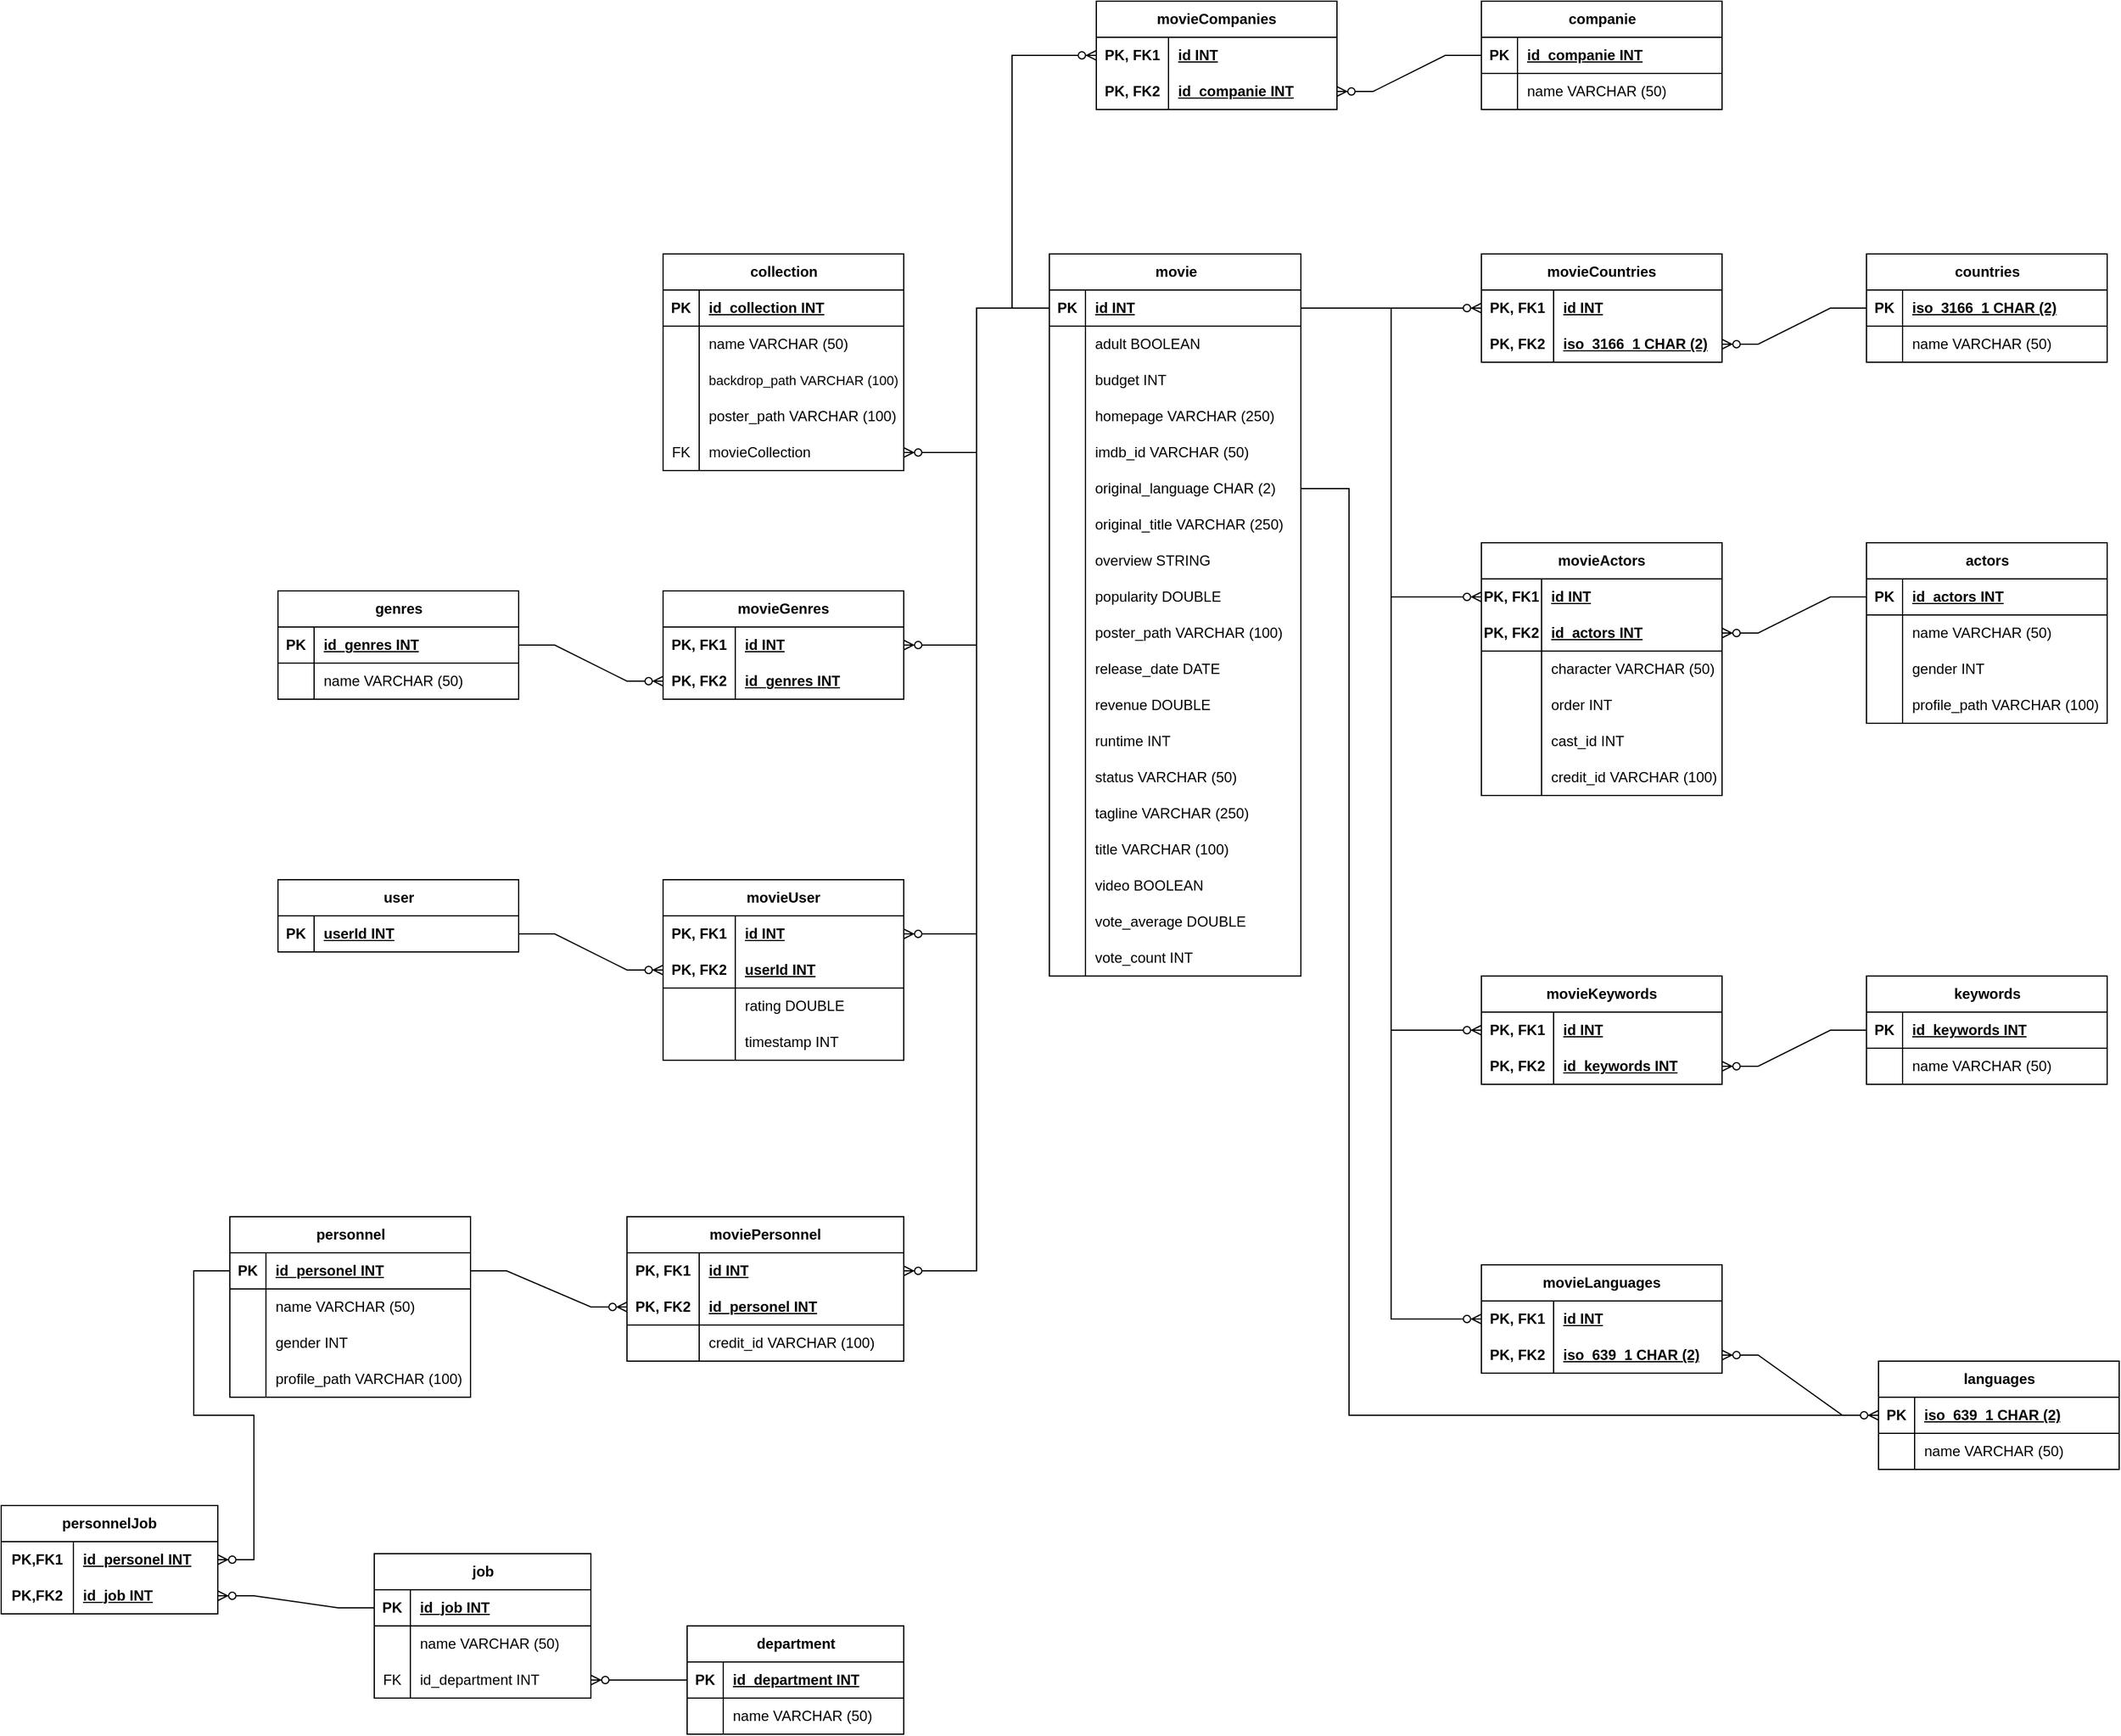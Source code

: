 <mxfile version="26.0.6">
  <diagram name="modeloLogico" id="h72E9i1voGG_xBXJjFhT">
    <mxGraphModel dx="1932" dy="476" grid="1" gridSize="10" guides="1" tooltips="1" connect="1" arrows="1" fold="1" page="1" pageScale="1" pageWidth="827" pageHeight="1169" math="0" shadow="0">
      <root>
        <mxCell id="0" />
        <mxCell id="1" parent="0" />
        <mxCell id="HfmtBX-ibMmr41MBCu77-1" value="movie" style="shape=table;startSize=30;container=1;collapsible=1;childLayout=tableLayout;fixedRows=1;rowLines=0;fontStyle=1;align=center;resizeLast=1;html=1;" parent="1" vertex="1">
          <mxGeometry x="321" y="280" width="209" height="600" as="geometry" />
        </mxCell>
        <mxCell id="HfmtBX-ibMmr41MBCu77-2" value="" style="shape=tableRow;horizontal=0;startSize=0;swimlaneHead=0;swimlaneBody=0;fillColor=none;collapsible=0;dropTarget=0;points=[[0,0.5],[1,0.5]];portConstraint=eastwest;top=0;left=0;right=0;bottom=1;" parent="HfmtBX-ibMmr41MBCu77-1" vertex="1">
          <mxGeometry y="30" width="209" height="30" as="geometry" />
        </mxCell>
        <mxCell id="HfmtBX-ibMmr41MBCu77-3" value="PK" style="shape=partialRectangle;connectable=0;fillColor=none;top=0;left=0;bottom=0;right=0;fontStyle=1;overflow=hidden;whiteSpace=wrap;html=1;" parent="HfmtBX-ibMmr41MBCu77-2" vertex="1">
          <mxGeometry width="30" height="30" as="geometry">
            <mxRectangle width="30" height="30" as="alternateBounds" />
          </mxGeometry>
        </mxCell>
        <mxCell id="HfmtBX-ibMmr41MBCu77-4" value="id INT" style="shape=partialRectangle;connectable=0;fillColor=none;top=0;left=0;bottom=0;right=0;align=left;spacingLeft=6;fontStyle=5;overflow=hidden;whiteSpace=wrap;html=1;" parent="HfmtBX-ibMmr41MBCu77-2" vertex="1">
          <mxGeometry x="30" width="179" height="30" as="geometry">
            <mxRectangle width="179" height="30" as="alternateBounds" />
          </mxGeometry>
        </mxCell>
        <mxCell id="HfmtBX-ibMmr41MBCu77-5" value="" style="shape=tableRow;horizontal=0;startSize=0;swimlaneHead=0;swimlaneBody=0;fillColor=none;collapsible=0;dropTarget=0;points=[[0,0.5],[1,0.5]];portConstraint=eastwest;top=0;left=0;right=0;bottom=0;" parent="HfmtBX-ibMmr41MBCu77-1" vertex="1">
          <mxGeometry y="60" width="209" height="30" as="geometry" />
        </mxCell>
        <mxCell id="HfmtBX-ibMmr41MBCu77-6" value="" style="shape=partialRectangle;connectable=0;fillColor=none;top=0;left=0;bottom=0;right=0;editable=1;overflow=hidden;whiteSpace=wrap;html=1;" parent="HfmtBX-ibMmr41MBCu77-5" vertex="1">
          <mxGeometry width="30" height="30" as="geometry">
            <mxRectangle width="30" height="30" as="alternateBounds" />
          </mxGeometry>
        </mxCell>
        <mxCell id="HfmtBX-ibMmr41MBCu77-7" value="adult BOOLEAN" style="shape=partialRectangle;connectable=0;fillColor=none;top=0;left=0;bottom=0;right=0;align=left;spacingLeft=6;overflow=hidden;whiteSpace=wrap;html=1;" parent="HfmtBX-ibMmr41MBCu77-5" vertex="1">
          <mxGeometry x="30" width="179" height="30" as="geometry">
            <mxRectangle width="179" height="30" as="alternateBounds" />
          </mxGeometry>
        </mxCell>
        <mxCell id="HfmtBX-ibMmr41MBCu77-8" value="" style="shape=tableRow;horizontal=0;startSize=0;swimlaneHead=0;swimlaneBody=0;fillColor=none;collapsible=0;dropTarget=0;points=[[0,0.5],[1,0.5]];portConstraint=eastwest;top=0;left=0;right=0;bottom=0;" parent="HfmtBX-ibMmr41MBCu77-1" vertex="1">
          <mxGeometry y="90" width="209" height="30" as="geometry" />
        </mxCell>
        <mxCell id="HfmtBX-ibMmr41MBCu77-9" value="" style="shape=partialRectangle;connectable=0;fillColor=none;top=0;left=0;bottom=0;right=0;editable=1;overflow=hidden;whiteSpace=wrap;html=1;" parent="HfmtBX-ibMmr41MBCu77-8" vertex="1">
          <mxGeometry width="30" height="30" as="geometry">
            <mxRectangle width="30" height="30" as="alternateBounds" />
          </mxGeometry>
        </mxCell>
        <mxCell id="HfmtBX-ibMmr41MBCu77-10" value="budget INT" style="shape=partialRectangle;connectable=0;fillColor=none;top=0;left=0;bottom=0;right=0;align=left;spacingLeft=6;overflow=hidden;whiteSpace=wrap;html=1;" parent="HfmtBX-ibMmr41MBCu77-8" vertex="1">
          <mxGeometry x="30" width="179" height="30" as="geometry">
            <mxRectangle width="179" height="30" as="alternateBounds" />
          </mxGeometry>
        </mxCell>
        <mxCell id="QMw-7mEYxvlz3gZHpHb9-4" value="" style="shape=tableRow;horizontal=0;startSize=0;swimlaneHead=0;swimlaneBody=0;fillColor=none;collapsible=0;dropTarget=0;points=[[0,0.5],[1,0.5]];portConstraint=eastwest;top=0;left=0;right=0;bottom=0;" parent="HfmtBX-ibMmr41MBCu77-1" vertex="1">
          <mxGeometry y="120" width="209" height="30" as="geometry" />
        </mxCell>
        <mxCell id="QMw-7mEYxvlz3gZHpHb9-5" value="" style="shape=partialRectangle;connectable=0;fillColor=none;top=0;left=0;bottom=0;right=0;editable=1;overflow=hidden;whiteSpace=wrap;html=1;" parent="QMw-7mEYxvlz3gZHpHb9-4" vertex="1">
          <mxGeometry width="30" height="30" as="geometry">
            <mxRectangle width="30" height="30" as="alternateBounds" />
          </mxGeometry>
        </mxCell>
        <mxCell id="QMw-7mEYxvlz3gZHpHb9-6" value="homepage VARCHAR (250)" style="shape=partialRectangle;connectable=0;fillColor=none;top=0;left=0;bottom=0;right=0;align=left;spacingLeft=6;overflow=hidden;whiteSpace=wrap;html=1;" parent="QMw-7mEYxvlz3gZHpHb9-4" vertex="1">
          <mxGeometry x="30" width="179" height="30" as="geometry">
            <mxRectangle width="179" height="30" as="alternateBounds" />
          </mxGeometry>
        </mxCell>
        <mxCell id="yzu5zKuAWnXjYqzapZbh-1" value="" style="shape=tableRow;horizontal=0;startSize=0;swimlaneHead=0;swimlaneBody=0;fillColor=none;collapsible=0;dropTarget=0;points=[[0,0.5],[1,0.5]];portConstraint=eastwest;top=0;left=0;right=0;bottom=0;" parent="HfmtBX-ibMmr41MBCu77-1" vertex="1">
          <mxGeometry y="150" width="209" height="30" as="geometry" />
        </mxCell>
        <mxCell id="yzu5zKuAWnXjYqzapZbh-2" value="" style="shape=partialRectangle;connectable=0;fillColor=none;top=0;left=0;bottom=0;right=0;editable=1;overflow=hidden;whiteSpace=wrap;html=1;" parent="yzu5zKuAWnXjYqzapZbh-1" vertex="1">
          <mxGeometry width="30" height="30" as="geometry">
            <mxRectangle width="30" height="30" as="alternateBounds" />
          </mxGeometry>
        </mxCell>
        <mxCell id="yzu5zKuAWnXjYqzapZbh-3" value="imdb_id VARCHAR (50)" style="shape=partialRectangle;connectable=0;fillColor=none;top=0;left=0;bottom=0;right=0;align=left;spacingLeft=6;overflow=hidden;whiteSpace=wrap;html=1;" parent="yzu5zKuAWnXjYqzapZbh-1" vertex="1">
          <mxGeometry x="30" width="179" height="30" as="geometry">
            <mxRectangle width="179" height="30" as="alternateBounds" />
          </mxGeometry>
        </mxCell>
        <mxCell id="yzu5zKuAWnXjYqzapZbh-4" value="" style="shape=tableRow;horizontal=0;startSize=0;swimlaneHead=0;swimlaneBody=0;fillColor=none;collapsible=0;dropTarget=0;points=[[0,0.5],[1,0.5]];portConstraint=eastwest;top=0;left=0;right=0;bottom=0;" parent="HfmtBX-ibMmr41MBCu77-1" vertex="1">
          <mxGeometry y="180" width="209" height="30" as="geometry" />
        </mxCell>
        <mxCell id="yzu5zKuAWnXjYqzapZbh-5" value="" style="shape=partialRectangle;connectable=0;fillColor=none;top=0;left=0;bottom=0;right=0;editable=1;overflow=hidden;whiteSpace=wrap;html=1;" parent="yzu5zKuAWnXjYqzapZbh-4" vertex="1">
          <mxGeometry width="30" height="30" as="geometry">
            <mxRectangle width="30" height="30" as="alternateBounds" />
          </mxGeometry>
        </mxCell>
        <mxCell id="yzu5zKuAWnXjYqzapZbh-6" value="original_language CHAR (2)" style="shape=partialRectangle;connectable=0;fillColor=none;top=0;left=0;bottom=0;right=0;align=left;spacingLeft=6;overflow=hidden;whiteSpace=wrap;html=1;" parent="yzu5zKuAWnXjYqzapZbh-4" vertex="1">
          <mxGeometry x="30" width="179" height="30" as="geometry">
            <mxRectangle width="179" height="30" as="alternateBounds" />
          </mxGeometry>
        </mxCell>
        <mxCell id="yzu5zKuAWnXjYqzapZbh-7" value="" style="shape=tableRow;horizontal=0;startSize=0;swimlaneHead=0;swimlaneBody=0;fillColor=none;collapsible=0;dropTarget=0;points=[[0,0.5],[1,0.5]];portConstraint=eastwest;top=0;left=0;right=0;bottom=0;" parent="HfmtBX-ibMmr41MBCu77-1" vertex="1">
          <mxGeometry y="210" width="209" height="30" as="geometry" />
        </mxCell>
        <mxCell id="yzu5zKuAWnXjYqzapZbh-8" value="" style="shape=partialRectangle;connectable=0;fillColor=none;top=0;left=0;bottom=0;right=0;editable=1;overflow=hidden;whiteSpace=wrap;html=1;" parent="yzu5zKuAWnXjYqzapZbh-7" vertex="1">
          <mxGeometry width="30" height="30" as="geometry">
            <mxRectangle width="30" height="30" as="alternateBounds" />
          </mxGeometry>
        </mxCell>
        <mxCell id="yzu5zKuAWnXjYqzapZbh-9" value="original_title VARCHAR (250)" style="shape=partialRectangle;connectable=0;fillColor=none;top=0;left=0;bottom=0;right=0;align=left;spacingLeft=6;overflow=hidden;whiteSpace=wrap;html=1;" parent="yzu5zKuAWnXjYqzapZbh-7" vertex="1">
          <mxGeometry x="30" width="179" height="30" as="geometry">
            <mxRectangle width="179" height="30" as="alternateBounds" />
          </mxGeometry>
        </mxCell>
        <mxCell id="yzu5zKuAWnXjYqzapZbh-10" value="" style="shape=tableRow;horizontal=0;startSize=0;swimlaneHead=0;swimlaneBody=0;fillColor=none;collapsible=0;dropTarget=0;points=[[0,0.5],[1,0.5]];portConstraint=eastwest;top=0;left=0;right=0;bottom=0;" parent="HfmtBX-ibMmr41MBCu77-1" vertex="1">
          <mxGeometry y="240" width="209" height="30" as="geometry" />
        </mxCell>
        <mxCell id="yzu5zKuAWnXjYqzapZbh-11" value="" style="shape=partialRectangle;connectable=0;fillColor=none;top=0;left=0;bottom=0;right=0;editable=1;overflow=hidden;whiteSpace=wrap;html=1;" parent="yzu5zKuAWnXjYqzapZbh-10" vertex="1">
          <mxGeometry width="30" height="30" as="geometry">
            <mxRectangle width="30" height="30" as="alternateBounds" />
          </mxGeometry>
        </mxCell>
        <mxCell id="yzu5zKuAWnXjYqzapZbh-12" value="overview STRING" style="shape=partialRectangle;connectable=0;fillColor=none;top=0;left=0;bottom=0;right=0;align=left;spacingLeft=6;overflow=hidden;whiteSpace=wrap;html=1;" parent="yzu5zKuAWnXjYqzapZbh-10" vertex="1">
          <mxGeometry x="30" width="179" height="30" as="geometry">
            <mxRectangle width="179" height="30" as="alternateBounds" />
          </mxGeometry>
        </mxCell>
        <mxCell id="yzu5zKuAWnXjYqzapZbh-13" value="" style="shape=tableRow;horizontal=0;startSize=0;swimlaneHead=0;swimlaneBody=0;fillColor=none;collapsible=0;dropTarget=0;points=[[0,0.5],[1,0.5]];portConstraint=eastwest;top=0;left=0;right=0;bottom=0;" parent="HfmtBX-ibMmr41MBCu77-1" vertex="1">
          <mxGeometry y="270" width="209" height="30" as="geometry" />
        </mxCell>
        <mxCell id="yzu5zKuAWnXjYqzapZbh-14" value="" style="shape=partialRectangle;connectable=0;fillColor=none;top=0;left=0;bottom=0;right=0;editable=1;overflow=hidden;whiteSpace=wrap;html=1;" parent="yzu5zKuAWnXjYqzapZbh-13" vertex="1">
          <mxGeometry width="30" height="30" as="geometry">
            <mxRectangle width="30" height="30" as="alternateBounds" />
          </mxGeometry>
        </mxCell>
        <mxCell id="yzu5zKuAWnXjYqzapZbh-15" value="popularity DOUBLE" style="shape=partialRectangle;connectable=0;fillColor=none;top=0;left=0;bottom=0;right=0;align=left;spacingLeft=6;overflow=hidden;whiteSpace=wrap;html=1;" parent="yzu5zKuAWnXjYqzapZbh-13" vertex="1">
          <mxGeometry x="30" width="179" height="30" as="geometry">
            <mxRectangle width="179" height="30" as="alternateBounds" />
          </mxGeometry>
        </mxCell>
        <mxCell id="yzu5zKuAWnXjYqzapZbh-16" value="" style="shape=tableRow;horizontal=0;startSize=0;swimlaneHead=0;swimlaneBody=0;fillColor=none;collapsible=0;dropTarget=0;points=[[0,0.5],[1,0.5]];portConstraint=eastwest;top=0;left=0;right=0;bottom=0;" parent="HfmtBX-ibMmr41MBCu77-1" vertex="1">
          <mxGeometry y="300" width="209" height="30" as="geometry" />
        </mxCell>
        <mxCell id="yzu5zKuAWnXjYqzapZbh-17" value="" style="shape=partialRectangle;connectable=0;fillColor=none;top=0;left=0;bottom=0;right=0;editable=1;overflow=hidden;whiteSpace=wrap;html=1;" parent="yzu5zKuAWnXjYqzapZbh-16" vertex="1">
          <mxGeometry width="30" height="30" as="geometry">
            <mxRectangle width="30" height="30" as="alternateBounds" />
          </mxGeometry>
        </mxCell>
        <mxCell id="yzu5zKuAWnXjYqzapZbh-18" value="poster_path VARCHAR (100)" style="shape=partialRectangle;connectable=0;fillColor=none;top=0;left=0;bottom=0;right=0;align=left;spacingLeft=6;overflow=hidden;whiteSpace=wrap;html=1;" parent="yzu5zKuAWnXjYqzapZbh-16" vertex="1">
          <mxGeometry x="30" width="179" height="30" as="geometry">
            <mxRectangle width="179" height="30" as="alternateBounds" />
          </mxGeometry>
        </mxCell>
        <mxCell id="yzu5zKuAWnXjYqzapZbh-19" value="" style="shape=tableRow;horizontal=0;startSize=0;swimlaneHead=0;swimlaneBody=0;fillColor=none;collapsible=0;dropTarget=0;points=[[0,0.5],[1,0.5]];portConstraint=eastwest;top=0;left=0;right=0;bottom=0;" parent="HfmtBX-ibMmr41MBCu77-1" vertex="1">
          <mxGeometry y="330" width="209" height="30" as="geometry" />
        </mxCell>
        <mxCell id="yzu5zKuAWnXjYqzapZbh-20" value="" style="shape=partialRectangle;connectable=0;fillColor=none;top=0;left=0;bottom=0;right=0;editable=1;overflow=hidden;whiteSpace=wrap;html=1;" parent="yzu5zKuAWnXjYqzapZbh-19" vertex="1">
          <mxGeometry width="30" height="30" as="geometry">
            <mxRectangle width="30" height="30" as="alternateBounds" />
          </mxGeometry>
        </mxCell>
        <mxCell id="yzu5zKuAWnXjYqzapZbh-21" value="release_date DATE " style="shape=partialRectangle;connectable=0;fillColor=none;top=0;left=0;bottom=0;right=0;align=left;spacingLeft=6;overflow=hidden;whiteSpace=wrap;html=1;" parent="yzu5zKuAWnXjYqzapZbh-19" vertex="1">
          <mxGeometry x="30" width="179" height="30" as="geometry">
            <mxRectangle width="179" height="30" as="alternateBounds" />
          </mxGeometry>
        </mxCell>
        <mxCell id="yzu5zKuAWnXjYqzapZbh-22" value="" style="shape=tableRow;horizontal=0;startSize=0;swimlaneHead=0;swimlaneBody=0;fillColor=none;collapsible=0;dropTarget=0;points=[[0,0.5],[1,0.5]];portConstraint=eastwest;top=0;left=0;right=0;bottom=0;" parent="HfmtBX-ibMmr41MBCu77-1" vertex="1">
          <mxGeometry y="360" width="209" height="30" as="geometry" />
        </mxCell>
        <mxCell id="yzu5zKuAWnXjYqzapZbh-23" value="" style="shape=partialRectangle;connectable=0;fillColor=none;top=0;left=0;bottom=0;right=0;editable=1;overflow=hidden;whiteSpace=wrap;html=1;" parent="yzu5zKuAWnXjYqzapZbh-22" vertex="1">
          <mxGeometry width="30" height="30" as="geometry">
            <mxRectangle width="30" height="30" as="alternateBounds" />
          </mxGeometry>
        </mxCell>
        <mxCell id="yzu5zKuAWnXjYqzapZbh-24" value="revenue DOUBLE " style="shape=partialRectangle;connectable=0;fillColor=none;top=0;left=0;bottom=0;right=0;align=left;spacingLeft=6;overflow=hidden;whiteSpace=wrap;html=1;" parent="yzu5zKuAWnXjYqzapZbh-22" vertex="1">
          <mxGeometry x="30" width="179" height="30" as="geometry">
            <mxRectangle width="179" height="30" as="alternateBounds" />
          </mxGeometry>
        </mxCell>
        <mxCell id="DW5BmbJEbXLl2CiCsc_w-1" value="" style="shape=tableRow;horizontal=0;startSize=0;swimlaneHead=0;swimlaneBody=0;fillColor=none;collapsible=0;dropTarget=0;points=[[0,0.5],[1,0.5]];portConstraint=eastwest;top=0;left=0;right=0;bottom=0;" parent="HfmtBX-ibMmr41MBCu77-1" vertex="1">
          <mxGeometry y="390" width="209" height="30" as="geometry" />
        </mxCell>
        <mxCell id="DW5BmbJEbXLl2CiCsc_w-2" value="" style="shape=partialRectangle;connectable=0;fillColor=none;top=0;left=0;bottom=0;right=0;editable=1;overflow=hidden;whiteSpace=wrap;html=1;" parent="DW5BmbJEbXLl2CiCsc_w-1" vertex="1">
          <mxGeometry width="30" height="30" as="geometry">
            <mxRectangle width="30" height="30" as="alternateBounds" />
          </mxGeometry>
        </mxCell>
        <mxCell id="DW5BmbJEbXLl2CiCsc_w-3" value="runtime INT " style="shape=partialRectangle;connectable=0;fillColor=none;top=0;left=0;bottom=0;right=0;align=left;spacingLeft=6;overflow=hidden;whiteSpace=wrap;html=1;" parent="DW5BmbJEbXLl2CiCsc_w-1" vertex="1">
          <mxGeometry x="30" width="179" height="30" as="geometry">
            <mxRectangle width="179" height="30" as="alternateBounds" />
          </mxGeometry>
        </mxCell>
        <mxCell id="DW5BmbJEbXLl2CiCsc_w-4" value="" style="shape=tableRow;horizontal=0;startSize=0;swimlaneHead=0;swimlaneBody=0;fillColor=none;collapsible=0;dropTarget=0;points=[[0,0.5],[1,0.5]];portConstraint=eastwest;top=0;left=0;right=0;bottom=0;" parent="HfmtBX-ibMmr41MBCu77-1" vertex="1">
          <mxGeometry y="420" width="209" height="30" as="geometry" />
        </mxCell>
        <mxCell id="DW5BmbJEbXLl2CiCsc_w-5" value="" style="shape=partialRectangle;connectable=0;fillColor=none;top=0;left=0;bottom=0;right=0;editable=1;overflow=hidden;whiteSpace=wrap;html=1;" parent="DW5BmbJEbXLl2CiCsc_w-4" vertex="1">
          <mxGeometry width="30" height="30" as="geometry">
            <mxRectangle width="30" height="30" as="alternateBounds" />
          </mxGeometry>
        </mxCell>
        <mxCell id="DW5BmbJEbXLl2CiCsc_w-6" value="status VARCHAR (50) " style="shape=partialRectangle;connectable=0;fillColor=none;top=0;left=0;bottom=0;right=0;align=left;spacingLeft=6;overflow=hidden;whiteSpace=wrap;html=1;" parent="DW5BmbJEbXLl2CiCsc_w-4" vertex="1">
          <mxGeometry x="30" width="179" height="30" as="geometry">
            <mxRectangle width="179" height="30" as="alternateBounds" />
          </mxGeometry>
        </mxCell>
        <mxCell id="DW5BmbJEbXLl2CiCsc_w-7" value="" style="shape=tableRow;horizontal=0;startSize=0;swimlaneHead=0;swimlaneBody=0;fillColor=none;collapsible=0;dropTarget=0;points=[[0,0.5],[1,0.5]];portConstraint=eastwest;top=0;left=0;right=0;bottom=0;" parent="HfmtBX-ibMmr41MBCu77-1" vertex="1">
          <mxGeometry y="450" width="209" height="30" as="geometry" />
        </mxCell>
        <mxCell id="DW5BmbJEbXLl2CiCsc_w-8" value="" style="shape=partialRectangle;connectable=0;fillColor=none;top=0;left=0;bottom=0;right=0;editable=1;overflow=hidden;whiteSpace=wrap;html=1;" parent="DW5BmbJEbXLl2CiCsc_w-7" vertex="1">
          <mxGeometry width="30" height="30" as="geometry">
            <mxRectangle width="30" height="30" as="alternateBounds" />
          </mxGeometry>
        </mxCell>
        <mxCell id="DW5BmbJEbXLl2CiCsc_w-9" value="tagline VARCHAR (250)" style="shape=partialRectangle;connectable=0;fillColor=none;top=0;left=0;bottom=0;right=0;align=left;spacingLeft=6;overflow=hidden;whiteSpace=wrap;html=1;" parent="DW5BmbJEbXLl2CiCsc_w-7" vertex="1">
          <mxGeometry x="30" width="179" height="30" as="geometry">
            <mxRectangle width="179" height="30" as="alternateBounds" />
          </mxGeometry>
        </mxCell>
        <mxCell id="DW5BmbJEbXLl2CiCsc_w-10" value="" style="shape=tableRow;horizontal=0;startSize=0;swimlaneHead=0;swimlaneBody=0;fillColor=none;collapsible=0;dropTarget=0;points=[[0,0.5],[1,0.5]];portConstraint=eastwest;top=0;left=0;right=0;bottom=0;" parent="HfmtBX-ibMmr41MBCu77-1" vertex="1">
          <mxGeometry y="480" width="209" height="30" as="geometry" />
        </mxCell>
        <mxCell id="DW5BmbJEbXLl2CiCsc_w-11" value="" style="shape=partialRectangle;connectable=0;fillColor=none;top=0;left=0;bottom=0;right=0;editable=1;overflow=hidden;whiteSpace=wrap;html=1;" parent="DW5BmbJEbXLl2CiCsc_w-10" vertex="1">
          <mxGeometry width="30" height="30" as="geometry">
            <mxRectangle width="30" height="30" as="alternateBounds" />
          </mxGeometry>
        </mxCell>
        <mxCell id="DW5BmbJEbXLl2CiCsc_w-12" value="title VARCHAR (100)" style="shape=partialRectangle;connectable=0;fillColor=none;top=0;left=0;bottom=0;right=0;align=left;spacingLeft=6;overflow=hidden;whiteSpace=wrap;html=1;" parent="DW5BmbJEbXLl2CiCsc_w-10" vertex="1">
          <mxGeometry x="30" width="179" height="30" as="geometry">
            <mxRectangle width="179" height="30" as="alternateBounds" />
          </mxGeometry>
        </mxCell>
        <mxCell id="DW5BmbJEbXLl2CiCsc_w-13" value="" style="shape=tableRow;horizontal=0;startSize=0;swimlaneHead=0;swimlaneBody=0;fillColor=none;collapsible=0;dropTarget=0;points=[[0,0.5],[1,0.5]];portConstraint=eastwest;top=0;left=0;right=0;bottom=0;" parent="HfmtBX-ibMmr41MBCu77-1" vertex="1">
          <mxGeometry y="510" width="209" height="30" as="geometry" />
        </mxCell>
        <mxCell id="DW5BmbJEbXLl2CiCsc_w-14" value="" style="shape=partialRectangle;connectable=0;fillColor=none;top=0;left=0;bottom=0;right=0;editable=1;overflow=hidden;whiteSpace=wrap;html=1;" parent="DW5BmbJEbXLl2CiCsc_w-13" vertex="1">
          <mxGeometry width="30" height="30" as="geometry">
            <mxRectangle width="30" height="30" as="alternateBounds" />
          </mxGeometry>
        </mxCell>
        <mxCell id="DW5BmbJEbXLl2CiCsc_w-15" value="video BOOLEAN" style="shape=partialRectangle;connectable=0;fillColor=none;top=0;left=0;bottom=0;right=0;align=left;spacingLeft=6;overflow=hidden;whiteSpace=wrap;html=1;" parent="DW5BmbJEbXLl2CiCsc_w-13" vertex="1">
          <mxGeometry x="30" width="179" height="30" as="geometry">
            <mxRectangle width="179" height="30" as="alternateBounds" />
          </mxGeometry>
        </mxCell>
        <mxCell id="DW5BmbJEbXLl2CiCsc_w-16" value="" style="shape=tableRow;horizontal=0;startSize=0;swimlaneHead=0;swimlaneBody=0;fillColor=none;collapsible=0;dropTarget=0;points=[[0,0.5],[1,0.5]];portConstraint=eastwest;top=0;left=0;right=0;bottom=0;" parent="HfmtBX-ibMmr41MBCu77-1" vertex="1">
          <mxGeometry y="540" width="209" height="30" as="geometry" />
        </mxCell>
        <mxCell id="DW5BmbJEbXLl2CiCsc_w-17" value="" style="shape=partialRectangle;connectable=0;fillColor=none;top=0;left=0;bottom=0;right=0;editable=1;overflow=hidden;whiteSpace=wrap;html=1;" parent="DW5BmbJEbXLl2CiCsc_w-16" vertex="1">
          <mxGeometry width="30" height="30" as="geometry">
            <mxRectangle width="30" height="30" as="alternateBounds" />
          </mxGeometry>
        </mxCell>
        <mxCell id="DW5BmbJEbXLl2CiCsc_w-18" value="vote_average DOUBLE" style="shape=partialRectangle;connectable=0;fillColor=none;top=0;left=0;bottom=0;right=0;align=left;spacingLeft=6;overflow=hidden;whiteSpace=wrap;html=1;" parent="DW5BmbJEbXLl2CiCsc_w-16" vertex="1">
          <mxGeometry x="30" width="179" height="30" as="geometry">
            <mxRectangle width="179" height="30" as="alternateBounds" />
          </mxGeometry>
        </mxCell>
        <mxCell id="HfmtBX-ibMmr41MBCu77-11" value="" style="shape=tableRow;horizontal=0;startSize=0;swimlaneHead=0;swimlaneBody=0;fillColor=none;collapsible=0;dropTarget=0;points=[[0,0.5],[1,0.5]];portConstraint=eastwest;top=0;left=0;right=0;bottom=0;" parent="HfmtBX-ibMmr41MBCu77-1" vertex="1">
          <mxGeometry y="570" width="209" height="30" as="geometry" />
        </mxCell>
        <mxCell id="HfmtBX-ibMmr41MBCu77-12" value="" style="shape=partialRectangle;connectable=0;fillColor=none;top=0;left=0;bottom=0;right=0;editable=1;overflow=hidden;whiteSpace=wrap;html=1;" parent="HfmtBX-ibMmr41MBCu77-11" vertex="1">
          <mxGeometry width="30" height="30" as="geometry">
            <mxRectangle width="30" height="30" as="alternateBounds" />
          </mxGeometry>
        </mxCell>
        <mxCell id="HfmtBX-ibMmr41MBCu77-13" value="vote_count INT" style="shape=partialRectangle;connectable=0;fillColor=none;top=0;left=0;bottom=0;right=0;align=left;spacingLeft=6;overflow=hidden;whiteSpace=wrap;html=1;" parent="HfmtBX-ibMmr41MBCu77-11" vertex="1">
          <mxGeometry x="30" width="179" height="30" as="geometry">
            <mxRectangle width="179" height="30" as="alternateBounds" />
          </mxGeometry>
        </mxCell>
        <mxCell id="sPgI2zFvb7lPwc8KCBlY-1" value="collection" style="shape=table;startSize=30;container=1;collapsible=1;childLayout=tableLayout;fixedRows=1;rowLines=0;fontStyle=1;align=center;resizeLast=1;html=1;" parent="1" vertex="1">
          <mxGeometry y="280" width="200" height="180" as="geometry" />
        </mxCell>
        <mxCell id="sPgI2zFvb7lPwc8KCBlY-2" value="" style="shape=tableRow;horizontal=0;startSize=0;swimlaneHead=0;swimlaneBody=0;fillColor=none;collapsible=0;dropTarget=0;points=[[0,0.5],[1,0.5]];portConstraint=eastwest;top=0;left=0;right=0;bottom=1;" parent="sPgI2zFvb7lPwc8KCBlY-1" vertex="1">
          <mxGeometry y="30" width="200" height="30" as="geometry" />
        </mxCell>
        <mxCell id="sPgI2zFvb7lPwc8KCBlY-3" value="PK" style="shape=partialRectangle;connectable=0;fillColor=none;top=0;left=0;bottom=0;right=0;fontStyle=1;overflow=hidden;whiteSpace=wrap;html=1;" parent="sPgI2zFvb7lPwc8KCBlY-2" vertex="1">
          <mxGeometry width="30" height="30" as="geometry">
            <mxRectangle width="30" height="30" as="alternateBounds" />
          </mxGeometry>
        </mxCell>
        <mxCell id="sPgI2zFvb7lPwc8KCBlY-4" value="id_collection INT" style="shape=partialRectangle;connectable=0;fillColor=none;top=0;left=0;bottom=0;right=0;align=left;spacingLeft=6;fontStyle=5;overflow=hidden;whiteSpace=wrap;html=1;" parent="sPgI2zFvb7lPwc8KCBlY-2" vertex="1">
          <mxGeometry x="30" width="170" height="30" as="geometry">
            <mxRectangle width="170" height="30" as="alternateBounds" />
          </mxGeometry>
        </mxCell>
        <mxCell id="sPgI2zFvb7lPwc8KCBlY-5" value="" style="shape=tableRow;horizontal=0;startSize=0;swimlaneHead=0;swimlaneBody=0;fillColor=none;collapsible=0;dropTarget=0;points=[[0,0.5],[1,0.5]];portConstraint=eastwest;top=0;left=0;right=0;bottom=0;" parent="sPgI2zFvb7lPwc8KCBlY-1" vertex="1">
          <mxGeometry y="60" width="200" height="30" as="geometry" />
        </mxCell>
        <mxCell id="sPgI2zFvb7lPwc8KCBlY-6" value="" style="shape=partialRectangle;connectable=0;fillColor=none;top=0;left=0;bottom=0;right=0;editable=1;overflow=hidden;whiteSpace=wrap;html=1;" parent="sPgI2zFvb7lPwc8KCBlY-5" vertex="1">
          <mxGeometry width="30" height="30" as="geometry">
            <mxRectangle width="30" height="30" as="alternateBounds" />
          </mxGeometry>
        </mxCell>
        <mxCell id="sPgI2zFvb7lPwc8KCBlY-7" value="name VARCHAR (50)" style="shape=partialRectangle;connectable=0;fillColor=none;top=0;left=0;bottom=0;right=0;align=left;spacingLeft=6;overflow=hidden;whiteSpace=wrap;html=1;" parent="sPgI2zFvb7lPwc8KCBlY-5" vertex="1">
          <mxGeometry x="30" width="170" height="30" as="geometry">
            <mxRectangle width="170" height="30" as="alternateBounds" />
          </mxGeometry>
        </mxCell>
        <mxCell id="sPgI2zFvb7lPwc8KCBlY-8" value="" style="shape=tableRow;horizontal=0;startSize=0;swimlaneHead=0;swimlaneBody=0;fillColor=none;collapsible=0;dropTarget=0;points=[[0,0.5],[1,0.5]];portConstraint=eastwest;top=0;left=0;right=0;bottom=0;" parent="sPgI2zFvb7lPwc8KCBlY-1" vertex="1">
          <mxGeometry y="90" width="200" height="30" as="geometry" />
        </mxCell>
        <mxCell id="sPgI2zFvb7lPwc8KCBlY-9" value="" style="shape=partialRectangle;connectable=0;fillColor=none;top=0;left=0;bottom=0;right=0;editable=1;overflow=hidden;whiteSpace=wrap;html=1;" parent="sPgI2zFvb7lPwc8KCBlY-8" vertex="1">
          <mxGeometry width="30" height="30" as="geometry">
            <mxRectangle width="30" height="30" as="alternateBounds" />
          </mxGeometry>
        </mxCell>
        <mxCell id="sPgI2zFvb7lPwc8KCBlY-10" value="&lt;font style=&quot;font-size: 11px;&quot;&gt;backdrop_path VARCHAR (100)&lt;/font&gt;" style="shape=partialRectangle;connectable=0;fillColor=none;top=0;left=0;bottom=0;right=0;align=left;spacingLeft=6;overflow=hidden;whiteSpace=wrap;html=1;" parent="sPgI2zFvb7lPwc8KCBlY-8" vertex="1">
          <mxGeometry x="30" width="170" height="30" as="geometry">
            <mxRectangle width="170" height="30" as="alternateBounds" />
          </mxGeometry>
        </mxCell>
        <mxCell id="SBHq_r5lABQEQcVY0azX-1" value="" style="shape=tableRow;horizontal=0;startSize=0;swimlaneHead=0;swimlaneBody=0;fillColor=none;collapsible=0;dropTarget=0;points=[[0,0.5],[1,0.5]];portConstraint=eastwest;top=0;left=0;right=0;bottom=0;" parent="sPgI2zFvb7lPwc8KCBlY-1" vertex="1">
          <mxGeometry y="120" width="200" height="30" as="geometry" />
        </mxCell>
        <mxCell id="SBHq_r5lABQEQcVY0azX-2" value="" style="shape=partialRectangle;connectable=0;fillColor=none;top=0;left=0;bottom=0;right=0;editable=1;overflow=hidden;whiteSpace=wrap;html=1;" parent="SBHq_r5lABQEQcVY0azX-1" vertex="1">
          <mxGeometry width="30" height="30" as="geometry">
            <mxRectangle width="30" height="30" as="alternateBounds" />
          </mxGeometry>
        </mxCell>
        <mxCell id="SBHq_r5lABQEQcVY0azX-3" value="poster_path VARCHAR (100)" style="shape=partialRectangle;connectable=0;fillColor=none;top=0;left=0;bottom=0;right=0;align=left;spacingLeft=6;overflow=hidden;whiteSpace=wrap;html=1;" parent="SBHq_r5lABQEQcVY0azX-1" vertex="1">
          <mxGeometry x="30" width="170" height="30" as="geometry">
            <mxRectangle width="170" height="30" as="alternateBounds" />
          </mxGeometry>
        </mxCell>
        <mxCell id="sPgI2zFvb7lPwc8KCBlY-14" value="" style="shape=tableRow;horizontal=0;startSize=0;swimlaneHead=0;swimlaneBody=0;fillColor=none;collapsible=0;dropTarget=0;points=[[0,0.5],[1,0.5]];portConstraint=eastwest;top=0;left=0;right=0;bottom=0;" parent="sPgI2zFvb7lPwc8KCBlY-1" vertex="1">
          <mxGeometry y="150" width="200" height="30" as="geometry" />
        </mxCell>
        <mxCell id="sPgI2zFvb7lPwc8KCBlY-15" value="FK" style="shape=partialRectangle;connectable=0;fillColor=none;top=0;left=0;bottom=0;right=0;editable=1;overflow=hidden;whiteSpace=wrap;html=1;" parent="sPgI2zFvb7lPwc8KCBlY-14" vertex="1">
          <mxGeometry width="30" height="30" as="geometry">
            <mxRectangle width="30" height="30" as="alternateBounds" />
          </mxGeometry>
        </mxCell>
        <mxCell id="sPgI2zFvb7lPwc8KCBlY-16" value="movieCollection" style="shape=partialRectangle;connectable=0;fillColor=none;top=0;left=0;bottom=0;right=0;align=left;spacingLeft=6;overflow=hidden;whiteSpace=wrap;html=1;" parent="sPgI2zFvb7lPwc8KCBlY-14" vertex="1">
          <mxGeometry x="30" width="170" height="30" as="geometry">
            <mxRectangle width="170" height="30" as="alternateBounds" />
          </mxGeometry>
        </mxCell>
        <mxCell id="PJnkV7RTIA3CPlsmefSO-1" value="movieGenres" style="shape=table;startSize=30;container=1;collapsible=1;childLayout=tableLayout;fixedRows=1;rowLines=0;fontStyle=1;align=center;resizeLast=1;html=1;whiteSpace=wrap;" parent="1" vertex="1">
          <mxGeometry y="560" width="200" height="90" as="geometry" />
        </mxCell>
        <mxCell id="PJnkV7RTIA3CPlsmefSO-2" value="" style="shape=tableRow;horizontal=0;startSize=0;swimlaneHead=0;swimlaneBody=0;fillColor=none;collapsible=0;dropTarget=0;points=[[0,0.5],[1,0.5]];portConstraint=eastwest;top=0;left=0;right=0;bottom=0;html=1;" parent="PJnkV7RTIA3CPlsmefSO-1" vertex="1">
          <mxGeometry y="30" width="200" height="30" as="geometry" />
        </mxCell>
        <mxCell id="PJnkV7RTIA3CPlsmefSO-3" value="PK, FK1" style="shape=partialRectangle;connectable=0;fillColor=none;top=0;left=0;bottom=0;right=0;fontStyle=1;overflow=hidden;html=1;whiteSpace=wrap;" parent="PJnkV7RTIA3CPlsmefSO-2" vertex="1">
          <mxGeometry width="60" height="30" as="geometry">
            <mxRectangle width="60" height="30" as="alternateBounds" />
          </mxGeometry>
        </mxCell>
        <mxCell id="PJnkV7RTIA3CPlsmefSO-4" value="id INT" style="shape=partialRectangle;connectable=0;fillColor=none;top=0;left=0;bottom=0;right=0;align=left;spacingLeft=6;fontStyle=5;overflow=hidden;html=1;whiteSpace=wrap;" parent="PJnkV7RTIA3CPlsmefSO-2" vertex="1">
          <mxGeometry x="60" width="140" height="30" as="geometry">
            <mxRectangle width="140" height="30" as="alternateBounds" />
          </mxGeometry>
        </mxCell>
        <mxCell id="PJnkV7RTIA3CPlsmefSO-5" value="" style="shape=tableRow;horizontal=0;startSize=0;swimlaneHead=0;swimlaneBody=0;fillColor=none;collapsible=0;dropTarget=0;points=[[0,0.5],[1,0.5]];portConstraint=eastwest;top=0;left=0;right=0;bottom=1;html=1;" parent="PJnkV7RTIA3CPlsmefSO-1" vertex="1">
          <mxGeometry y="60" width="200" height="30" as="geometry" />
        </mxCell>
        <mxCell id="PJnkV7RTIA3CPlsmefSO-6" value="PK, FK2" style="shape=partialRectangle;connectable=0;fillColor=none;top=0;left=0;bottom=0;right=0;fontStyle=1;overflow=hidden;html=1;whiteSpace=wrap;" parent="PJnkV7RTIA3CPlsmefSO-5" vertex="1">
          <mxGeometry width="60" height="30" as="geometry">
            <mxRectangle width="60" height="30" as="alternateBounds" />
          </mxGeometry>
        </mxCell>
        <mxCell id="PJnkV7RTIA3CPlsmefSO-7" value="id_genres INT" style="shape=partialRectangle;connectable=0;fillColor=none;top=0;left=0;bottom=0;right=0;align=left;spacingLeft=6;fontStyle=5;overflow=hidden;html=1;whiteSpace=wrap;" parent="PJnkV7RTIA3CPlsmefSO-5" vertex="1">
          <mxGeometry x="60" width="140" height="30" as="geometry">
            <mxRectangle width="140" height="30" as="alternateBounds" />
          </mxGeometry>
        </mxCell>
        <mxCell id="PJnkV7RTIA3CPlsmefSO-8" value="genres" style="shape=table;startSize=30;container=1;collapsible=1;childLayout=tableLayout;fixedRows=1;rowLines=0;fontStyle=1;align=center;resizeLast=1;html=1;" parent="1" vertex="1">
          <mxGeometry x="-320" y="560" width="200" height="90" as="geometry" />
        </mxCell>
        <mxCell id="PJnkV7RTIA3CPlsmefSO-9" value="" style="shape=tableRow;horizontal=0;startSize=0;swimlaneHead=0;swimlaneBody=0;fillColor=none;collapsible=0;dropTarget=0;points=[[0,0.5],[1,0.5]];portConstraint=eastwest;top=0;left=0;right=0;bottom=1;" parent="PJnkV7RTIA3CPlsmefSO-8" vertex="1">
          <mxGeometry y="30" width="200" height="30" as="geometry" />
        </mxCell>
        <mxCell id="PJnkV7RTIA3CPlsmefSO-10" value="PK" style="shape=partialRectangle;connectable=0;fillColor=none;top=0;left=0;bottom=0;right=0;fontStyle=1;overflow=hidden;whiteSpace=wrap;html=1;" parent="PJnkV7RTIA3CPlsmefSO-9" vertex="1">
          <mxGeometry width="30" height="30" as="geometry">
            <mxRectangle width="30" height="30" as="alternateBounds" />
          </mxGeometry>
        </mxCell>
        <mxCell id="PJnkV7RTIA3CPlsmefSO-11" value="id_genres INT" style="shape=partialRectangle;connectable=0;fillColor=none;top=0;left=0;bottom=0;right=0;align=left;spacingLeft=6;fontStyle=5;overflow=hidden;whiteSpace=wrap;html=1;" parent="PJnkV7RTIA3CPlsmefSO-9" vertex="1">
          <mxGeometry x="30" width="170" height="30" as="geometry">
            <mxRectangle width="170" height="30" as="alternateBounds" />
          </mxGeometry>
        </mxCell>
        <mxCell id="PJnkV7RTIA3CPlsmefSO-12" value="" style="shape=tableRow;horizontal=0;startSize=0;swimlaneHead=0;swimlaneBody=0;fillColor=none;collapsible=0;dropTarget=0;points=[[0,0.5],[1,0.5]];portConstraint=eastwest;top=0;left=0;right=0;bottom=0;" parent="PJnkV7RTIA3CPlsmefSO-8" vertex="1">
          <mxGeometry y="60" width="200" height="30" as="geometry" />
        </mxCell>
        <mxCell id="PJnkV7RTIA3CPlsmefSO-13" value="" style="shape=partialRectangle;connectable=0;fillColor=none;top=0;left=0;bottom=0;right=0;editable=1;overflow=hidden;whiteSpace=wrap;html=1;" parent="PJnkV7RTIA3CPlsmefSO-12" vertex="1">
          <mxGeometry width="30" height="30" as="geometry">
            <mxRectangle width="30" height="30" as="alternateBounds" />
          </mxGeometry>
        </mxCell>
        <mxCell id="PJnkV7RTIA3CPlsmefSO-14" value="name VARCHAR (50)" style="shape=partialRectangle;connectable=0;fillColor=none;top=0;left=0;bottom=0;right=0;align=left;spacingLeft=6;overflow=hidden;whiteSpace=wrap;html=1;" parent="PJnkV7RTIA3CPlsmefSO-12" vertex="1">
          <mxGeometry x="30" width="170" height="30" as="geometry">
            <mxRectangle width="170" height="30" as="alternateBounds" />
          </mxGeometry>
        </mxCell>
        <mxCell id="PJnkV7RTIA3CPlsmefSO-21" value="" style="edgeStyle=entityRelationEdgeStyle;fontSize=12;html=1;endArrow=ERzeroToMany;endFill=1;rounded=0;exitX=1;exitY=0.5;exitDx=0;exitDy=0;entryX=0;entryY=0.5;entryDx=0;entryDy=0;" parent="1" source="PJnkV7RTIA3CPlsmefSO-9" target="PJnkV7RTIA3CPlsmefSO-5" edge="1">
          <mxGeometry width="100" height="100" relative="1" as="geometry">
            <mxPoint x="370" y="815" as="sourcePoint" />
            <mxPoint x="430" y="815" as="targetPoint" />
          </mxGeometry>
        </mxCell>
        <mxCell id="PJnkV7RTIA3CPlsmefSO-22" value="" style="edgeStyle=elbowEdgeStyle;fontSize=12;html=1;endArrow=ERzeroToMany;endFill=1;rounded=0;exitX=0;exitY=0.5;exitDx=0;exitDy=0;entryX=1;entryY=0.5;entryDx=0;entryDy=0;" parent="1" source="HfmtBX-ibMmr41MBCu77-2" target="PJnkV7RTIA3CPlsmefSO-2" edge="1">
          <mxGeometry width="100" height="100" relative="1" as="geometry">
            <mxPoint x="310" y="520" as="sourcePoint" />
            <mxPoint x="190" y="520" as="targetPoint" />
          </mxGeometry>
        </mxCell>
        <mxCell id="PJnkV7RTIA3CPlsmefSO-30" value="user" style="shape=table;startSize=30;container=1;collapsible=1;childLayout=tableLayout;fixedRows=1;rowLines=0;fontStyle=1;align=center;resizeLast=1;html=1;" parent="1" vertex="1">
          <mxGeometry x="-320" y="800" width="200" height="60" as="geometry" />
        </mxCell>
        <mxCell id="PJnkV7RTIA3CPlsmefSO-31" value="" style="shape=tableRow;horizontal=0;startSize=0;swimlaneHead=0;swimlaneBody=0;fillColor=none;collapsible=0;dropTarget=0;points=[[0,0.5],[1,0.5]];portConstraint=eastwest;top=0;left=0;right=0;bottom=1;" parent="PJnkV7RTIA3CPlsmefSO-30" vertex="1">
          <mxGeometry y="30" width="200" height="30" as="geometry" />
        </mxCell>
        <mxCell id="PJnkV7RTIA3CPlsmefSO-32" value="PK" style="shape=partialRectangle;connectable=0;fillColor=none;top=0;left=0;bottom=0;right=0;fontStyle=1;overflow=hidden;whiteSpace=wrap;html=1;" parent="PJnkV7RTIA3CPlsmefSO-31" vertex="1">
          <mxGeometry width="30" height="30" as="geometry">
            <mxRectangle width="30" height="30" as="alternateBounds" />
          </mxGeometry>
        </mxCell>
        <mxCell id="PJnkV7RTIA3CPlsmefSO-33" value="userId INT" style="shape=partialRectangle;connectable=0;fillColor=none;top=0;left=0;bottom=0;right=0;align=left;spacingLeft=6;fontStyle=5;overflow=hidden;whiteSpace=wrap;html=1;" parent="PJnkV7RTIA3CPlsmefSO-31" vertex="1">
          <mxGeometry x="30" width="170" height="30" as="geometry">
            <mxRectangle width="170" height="30" as="alternateBounds" />
          </mxGeometry>
        </mxCell>
        <mxCell id="PJnkV7RTIA3CPlsmefSO-43" value="" style="edgeStyle=entityRelationEdgeStyle;fontSize=12;html=1;endArrow=ERzeroToMany;endFill=1;rounded=0;exitX=1;exitY=0.5;exitDx=0;exitDy=0;entryX=0;entryY=0.5;entryDx=0;entryDy=0;" parent="1" source="PJnkV7RTIA3CPlsmefSO-31" target="p37QUAO2FVaK5Zxqae8P-25" edge="1">
          <mxGeometry width="100" height="100" relative="1" as="geometry">
            <mxPoint x="370" y="1055" as="sourcePoint" />
            <mxPoint y="905" as="targetPoint" />
          </mxGeometry>
        </mxCell>
        <mxCell id="55HCPiEAC9cxnQ11_-BL-1" value="" style="shape=tableRow;horizontal=0;startSize=0;swimlaneHead=0;swimlaneBody=0;fillColor=none;collapsible=0;dropTarget=0;points=[[0,0.5],[1,0.5]];portConstraint=eastwest;top=0;left=0;right=0;bottom=0;" parent="1" vertex="1">
          <mxGeometry y="890" width="200" height="30" as="geometry" />
        </mxCell>
        <mxCell id="55HCPiEAC9cxnQ11_-BL-2" value="" style="shape=partialRectangle;connectable=0;fillColor=none;top=0;left=0;bottom=0;right=0;editable=1;overflow=hidden;whiteSpace=wrap;html=1;" parent="55HCPiEAC9cxnQ11_-BL-1" vertex="1">
          <mxGeometry width="30" height="30" as="geometry">
            <mxRectangle width="30" height="30" as="alternateBounds" />
          </mxGeometry>
        </mxCell>
        <mxCell id="p37QUAO2FVaK5Zxqae8P-21" value="movieUser" style="shape=table;startSize=30;container=1;collapsible=1;childLayout=tableLayout;fixedRows=1;rowLines=0;fontStyle=1;align=center;resizeLast=1;html=1;whiteSpace=wrap;" parent="1" vertex="1">
          <mxGeometry y="800" width="200" height="150" as="geometry" />
        </mxCell>
        <mxCell id="p37QUAO2FVaK5Zxqae8P-22" value="" style="shape=tableRow;horizontal=0;startSize=0;swimlaneHead=0;swimlaneBody=0;fillColor=none;collapsible=0;dropTarget=0;points=[[0,0.5],[1,0.5]];portConstraint=eastwest;top=0;left=0;right=0;bottom=0;html=1;" parent="p37QUAO2FVaK5Zxqae8P-21" vertex="1">
          <mxGeometry y="30" width="200" height="30" as="geometry" />
        </mxCell>
        <mxCell id="p37QUAO2FVaK5Zxqae8P-23" value="PK, FK1" style="shape=partialRectangle;connectable=0;fillColor=none;top=0;left=0;bottom=0;right=0;fontStyle=1;overflow=hidden;html=1;whiteSpace=wrap;" parent="p37QUAO2FVaK5Zxqae8P-22" vertex="1">
          <mxGeometry width="60" height="30" as="geometry">
            <mxRectangle width="60" height="30" as="alternateBounds" />
          </mxGeometry>
        </mxCell>
        <mxCell id="p37QUAO2FVaK5Zxqae8P-24" value="&lt;u&gt;id INT&lt;/u&gt;" style="shape=partialRectangle;connectable=0;fillColor=none;top=0;left=0;bottom=0;right=0;align=left;spacingLeft=6;fontStyle=5;overflow=hidden;html=1;whiteSpace=wrap;" parent="p37QUAO2FVaK5Zxqae8P-22" vertex="1">
          <mxGeometry x="60" width="140" height="30" as="geometry">
            <mxRectangle width="140" height="30" as="alternateBounds" />
          </mxGeometry>
        </mxCell>
        <mxCell id="p37QUAO2FVaK5Zxqae8P-25" value="" style="shape=tableRow;horizontal=0;startSize=0;swimlaneHead=0;swimlaneBody=0;fillColor=none;collapsible=0;dropTarget=0;points=[[0,0.5],[1,0.5]];portConstraint=eastwest;top=0;left=0;right=0;bottom=1;html=1;" parent="p37QUAO2FVaK5Zxqae8P-21" vertex="1">
          <mxGeometry y="60" width="200" height="30" as="geometry" />
        </mxCell>
        <mxCell id="p37QUAO2FVaK5Zxqae8P-26" value="PK, FK2" style="shape=partialRectangle;connectable=0;fillColor=none;top=0;left=0;bottom=0;right=0;fontStyle=1;overflow=hidden;html=1;whiteSpace=wrap;" parent="p37QUAO2FVaK5Zxqae8P-25" vertex="1">
          <mxGeometry width="60" height="30" as="geometry">
            <mxRectangle width="60" height="30" as="alternateBounds" />
          </mxGeometry>
        </mxCell>
        <mxCell id="p37QUAO2FVaK5Zxqae8P-27" value="userId INT" style="shape=partialRectangle;connectable=0;fillColor=none;top=0;left=0;bottom=0;right=0;align=left;spacingLeft=6;fontStyle=5;overflow=hidden;html=1;whiteSpace=wrap;" parent="p37QUAO2FVaK5Zxqae8P-25" vertex="1">
          <mxGeometry x="60" width="140" height="30" as="geometry">
            <mxRectangle width="140" height="30" as="alternateBounds" />
          </mxGeometry>
        </mxCell>
        <mxCell id="p37QUAO2FVaK5Zxqae8P-28" value="" style="shape=tableRow;horizontal=0;startSize=0;swimlaneHead=0;swimlaneBody=0;fillColor=none;collapsible=0;dropTarget=0;points=[[0,0.5],[1,0.5]];portConstraint=eastwest;top=0;left=0;right=0;bottom=0;html=1;strokeColor=default;" parent="p37QUAO2FVaK5Zxqae8P-21" vertex="1">
          <mxGeometry y="90" width="200" height="30" as="geometry" />
        </mxCell>
        <mxCell id="p37QUAO2FVaK5Zxqae8P-29" value="" style="shape=partialRectangle;connectable=0;fillColor=none;top=0;left=0;bottom=0;right=0;editable=1;overflow=hidden;html=1;whiteSpace=wrap;" parent="p37QUAO2FVaK5Zxqae8P-28" vertex="1">
          <mxGeometry width="60" height="30" as="geometry">
            <mxRectangle width="60" height="30" as="alternateBounds" />
          </mxGeometry>
        </mxCell>
        <mxCell id="p37QUAO2FVaK5Zxqae8P-30" value="rating DOUBLE" style="shape=partialRectangle;connectable=0;fillColor=none;top=0;left=0;bottom=0;right=0;align=left;spacingLeft=6;overflow=hidden;html=1;whiteSpace=wrap;" parent="p37QUAO2FVaK5Zxqae8P-28" vertex="1">
          <mxGeometry x="60" width="140" height="30" as="geometry">
            <mxRectangle width="140" height="30" as="alternateBounds" />
          </mxGeometry>
        </mxCell>
        <mxCell id="p37QUAO2FVaK5Zxqae8P-31" value="" style="shape=tableRow;horizontal=0;startSize=0;swimlaneHead=0;swimlaneBody=0;fillColor=none;collapsible=0;dropTarget=0;points=[[0,0.5],[1,0.5]];portConstraint=eastwest;top=0;left=0;right=0;bottom=0;html=1;" parent="p37QUAO2FVaK5Zxqae8P-21" vertex="1">
          <mxGeometry y="120" width="200" height="30" as="geometry" />
        </mxCell>
        <mxCell id="p37QUAO2FVaK5Zxqae8P-32" value="" style="shape=partialRectangle;connectable=0;fillColor=none;top=0;left=0;bottom=0;right=0;editable=1;overflow=hidden;html=1;whiteSpace=wrap;" parent="p37QUAO2FVaK5Zxqae8P-31" vertex="1">
          <mxGeometry width="60" height="30" as="geometry">
            <mxRectangle width="60" height="30" as="alternateBounds" />
          </mxGeometry>
        </mxCell>
        <mxCell id="p37QUAO2FVaK5Zxqae8P-33" value="timestamp INT" style="shape=partialRectangle;connectable=0;fillColor=none;top=0;left=0;bottom=0;right=0;align=left;spacingLeft=6;overflow=hidden;html=1;whiteSpace=wrap;" parent="p37QUAO2FVaK5Zxqae8P-31" vertex="1">
          <mxGeometry x="60" width="140" height="30" as="geometry">
            <mxRectangle width="140" height="30" as="alternateBounds" />
          </mxGeometry>
        </mxCell>
        <mxCell id="sy9f5FCKOtb89NwnhVPp-1" value="" style="edgeStyle=elbowEdgeStyle;fontSize=12;html=1;endArrow=ERzeroToMany;endFill=1;rounded=0;exitX=0;exitY=0.5;exitDx=0;exitDy=0;entryX=1;entryY=0.5;entryDx=0;entryDy=0;" parent="1" source="HfmtBX-ibMmr41MBCu77-2" target="p37QUAO2FVaK5Zxqae8P-22" edge="1">
          <mxGeometry width="100" height="100" relative="1" as="geometry">
            <mxPoint x="330" y="440" as="sourcePoint" />
            <mxPoint x="210" y="720" as="targetPoint" />
          </mxGeometry>
        </mxCell>
        <mxCell id="sy9f5FCKOtb89NwnhVPp-2" value="personnel" style="shape=table;startSize=30;container=1;collapsible=1;childLayout=tableLayout;fixedRows=1;rowLines=0;fontStyle=1;align=center;resizeLast=1;html=1;" parent="1" vertex="1">
          <mxGeometry x="-360" y="1080" width="200" height="150" as="geometry" />
        </mxCell>
        <mxCell id="sy9f5FCKOtb89NwnhVPp-3" value="" style="shape=tableRow;horizontal=0;startSize=0;swimlaneHead=0;swimlaneBody=0;fillColor=none;collapsible=0;dropTarget=0;points=[[0,0.5],[1,0.5]];portConstraint=eastwest;top=0;left=0;right=0;bottom=1;" parent="sy9f5FCKOtb89NwnhVPp-2" vertex="1">
          <mxGeometry y="30" width="200" height="30" as="geometry" />
        </mxCell>
        <mxCell id="sy9f5FCKOtb89NwnhVPp-4" value="PK" style="shape=partialRectangle;connectable=0;fillColor=none;top=0;left=0;bottom=0;right=0;fontStyle=1;overflow=hidden;whiteSpace=wrap;html=1;" parent="sy9f5FCKOtb89NwnhVPp-3" vertex="1">
          <mxGeometry width="30" height="30" as="geometry">
            <mxRectangle width="30" height="30" as="alternateBounds" />
          </mxGeometry>
        </mxCell>
        <mxCell id="sy9f5FCKOtb89NwnhVPp-5" value="id_personel INT" style="shape=partialRectangle;connectable=0;fillColor=none;top=0;left=0;bottom=0;right=0;align=left;spacingLeft=6;fontStyle=5;overflow=hidden;whiteSpace=wrap;html=1;" parent="sy9f5FCKOtb89NwnhVPp-3" vertex="1">
          <mxGeometry x="30" width="170" height="30" as="geometry">
            <mxRectangle width="170" height="30" as="alternateBounds" />
          </mxGeometry>
        </mxCell>
        <mxCell id="hpRIDEh_lBNdOMjOrpG1-1" value="" style="shape=tableRow;horizontal=0;startSize=0;swimlaneHead=0;swimlaneBody=0;fillColor=none;collapsible=0;dropTarget=0;points=[[0,0.5],[1,0.5]];portConstraint=eastwest;top=0;left=0;right=0;bottom=0;" parent="sy9f5FCKOtb89NwnhVPp-2" vertex="1">
          <mxGeometry y="60" width="200" height="30" as="geometry" />
        </mxCell>
        <mxCell id="hpRIDEh_lBNdOMjOrpG1-2" value="" style="shape=partialRectangle;connectable=0;fillColor=none;top=0;left=0;bottom=0;right=0;editable=1;overflow=hidden;whiteSpace=wrap;html=1;" parent="hpRIDEh_lBNdOMjOrpG1-1" vertex="1">
          <mxGeometry width="30" height="30" as="geometry">
            <mxRectangle width="30" height="30" as="alternateBounds" />
          </mxGeometry>
        </mxCell>
        <mxCell id="hpRIDEh_lBNdOMjOrpG1-3" value="name VARCHAR (50)" style="shape=partialRectangle;connectable=0;fillColor=none;top=0;left=0;bottom=0;right=0;align=left;spacingLeft=6;overflow=hidden;whiteSpace=wrap;html=1;" parent="hpRIDEh_lBNdOMjOrpG1-1" vertex="1">
          <mxGeometry x="30" width="170" height="30" as="geometry">
            <mxRectangle width="170" height="30" as="alternateBounds" />
          </mxGeometry>
        </mxCell>
        <mxCell id="hpRIDEh_lBNdOMjOrpG1-10" value="" style="shape=tableRow;horizontal=0;startSize=0;swimlaneHead=0;swimlaneBody=0;fillColor=none;collapsible=0;dropTarget=0;points=[[0,0.5],[1,0.5]];portConstraint=eastwest;top=0;left=0;right=0;bottom=0;" parent="sy9f5FCKOtb89NwnhVPp-2" vertex="1">
          <mxGeometry y="90" width="200" height="30" as="geometry" />
        </mxCell>
        <mxCell id="hpRIDEh_lBNdOMjOrpG1-11" value="" style="shape=partialRectangle;connectable=0;fillColor=none;top=0;left=0;bottom=0;right=0;editable=1;overflow=hidden;whiteSpace=wrap;html=1;" parent="hpRIDEh_lBNdOMjOrpG1-10" vertex="1">
          <mxGeometry width="30" height="30" as="geometry">
            <mxRectangle width="30" height="30" as="alternateBounds" />
          </mxGeometry>
        </mxCell>
        <mxCell id="hpRIDEh_lBNdOMjOrpG1-12" value="gender INT" style="shape=partialRectangle;connectable=0;fillColor=none;top=0;left=0;bottom=0;right=0;align=left;spacingLeft=6;overflow=hidden;whiteSpace=wrap;html=1;" parent="hpRIDEh_lBNdOMjOrpG1-10" vertex="1">
          <mxGeometry x="30" width="170" height="30" as="geometry">
            <mxRectangle width="170" height="30" as="alternateBounds" />
          </mxGeometry>
        </mxCell>
        <mxCell id="sy9f5FCKOtb89NwnhVPp-6" value="" style="shape=tableRow;horizontal=0;startSize=0;swimlaneHead=0;swimlaneBody=0;fillColor=none;collapsible=0;dropTarget=0;points=[[0,0.5],[1,0.5]];portConstraint=eastwest;top=0;left=0;right=0;bottom=0;" parent="sy9f5FCKOtb89NwnhVPp-2" vertex="1">
          <mxGeometry y="120" width="200" height="30" as="geometry" />
        </mxCell>
        <mxCell id="sy9f5FCKOtb89NwnhVPp-7" value="" style="shape=partialRectangle;connectable=0;fillColor=none;top=0;left=0;bottom=0;right=0;editable=1;overflow=hidden;whiteSpace=wrap;html=1;" parent="sy9f5FCKOtb89NwnhVPp-6" vertex="1">
          <mxGeometry width="30" height="30" as="geometry">
            <mxRectangle width="30" height="30" as="alternateBounds" />
          </mxGeometry>
        </mxCell>
        <mxCell id="sy9f5FCKOtb89NwnhVPp-8" value="profile_path VARCHAR (100)" style="shape=partialRectangle;connectable=0;fillColor=none;top=0;left=0;bottom=0;right=0;align=left;spacingLeft=6;overflow=hidden;whiteSpace=wrap;html=1;" parent="sy9f5FCKOtb89NwnhVPp-6" vertex="1">
          <mxGeometry x="30" width="170" height="30" as="geometry">
            <mxRectangle width="170" height="30" as="alternateBounds" />
          </mxGeometry>
        </mxCell>
        <mxCell id="sy9f5FCKOtb89NwnhVPp-9" value="" style="edgeStyle=entityRelationEdgeStyle;fontSize=12;html=1;endArrow=ERzeroToMany;endFill=1;rounded=0;exitX=1;exitY=0.5;exitDx=0;exitDy=0;entryX=0;entryY=0.5;entryDx=0;entryDy=0;" parent="1" source="sy9f5FCKOtb89NwnhVPp-3" target="sy9f5FCKOtb89NwnhVPp-16" edge="1">
          <mxGeometry width="100" height="100" relative="1" as="geometry">
            <mxPoint x="370" y="1335" as="sourcePoint" />
            <mxPoint y="1185" as="targetPoint" />
          </mxGeometry>
        </mxCell>
        <mxCell id="sy9f5FCKOtb89NwnhVPp-10" value="" style="shape=tableRow;horizontal=0;startSize=0;swimlaneHead=0;swimlaneBody=0;fillColor=none;collapsible=0;dropTarget=0;points=[[0,0.5],[1,0.5]];portConstraint=eastwest;top=0;left=0;right=0;bottom=0;" parent="1" vertex="1">
          <mxGeometry y="1170" width="200" height="30" as="geometry" />
        </mxCell>
        <mxCell id="sy9f5FCKOtb89NwnhVPp-11" value="" style="shape=partialRectangle;connectable=0;fillColor=none;top=0;left=0;bottom=0;right=0;editable=1;overflow=hidden;whiteSpace=wrap;html=1;" parent="sy9f5FCKOtb89NwnhVPp-10" vertex="1">
          <mxGeometry width="30" height="30" as="geometry">
            <mxRectangle width="30" height="30" as="alternateBounds" />
          </mxGeometry>
        </mxCell>
        <mxCell id="sy9f5FCKOtb89NwnhVPp-12" value="moviePersonnel" style="shape=table;startSize=30;container=1;collapsible=1;childLayout=tableLayout;fixedRows=1;rowLines=0;fontStyle=1;align=center;resizeLast=1;html=1;whiteSpace=wrap;" parent="1" vertex="1">
          <mxGeometry x="-30" y="1080" width="230" height="120" as="geometry" />
        </mxCell>
        <mxCell id="sy9f5FCKOtb89NwnhVPp-13" value="" style="shape=tableRow;horizontal=0;startSize=0;swimlaneHead=0;swimlaneBody=0;fillColor=none;collapsible=0;dropTarget=0;points=[[0,0.5],[1,0.5]];portConstraint=eastwest;top=0;left=0;right=0;bottom=0;html=1;" parent="sy9f5FCKOtb89NwnhVPp-12" vertex="1">
          <mxGeometry y="30" width="230" height="30" as="geometry" />
        </mxCell>
        <mxCell id="sy9f5FCKOtb89NwnhVPp-14" value="PK, FK1" style="shape=partialRectangle;connectable=0;fillColor=none;top=0;left=0;bottom=0;right=0;fontStyle=1;overflow=hidden;html=1;whiteSpace=wrap;" parent="sy9f5FCKOtb89NwnhVPp-13" vertex="1">
          <mxGeometry width="60" height="30" as="geometry">
            <mxRectangle width="60" height="30" as="alternateBounds" />
          </mxGeometry>
        </mxCell>
        <mxCell id="sy9f5FCKOtb89NwnhVPp-15" value="&lt;u&gt;id INT&lt;/u&gt;" style="shape=partialRectangle;connectable=0;fillColor=none;top=0;left=0;bottom=0;right=0;align=left;spacingLeft=6;fontStyle=5;overflow=hidden;html=1;whiteSpace=wrap;" parent="sy9f5FCKOtb89NwnhVPp-13" vertex="1">
          <mxGeometry x="60" width="170" height="30" as="geometry">
            <mxRectangle width="170" height="30" as="alternateBounds" />
          </mxGeometry>
        </mxCell>
        <mxCell id="sy9f5FCKOtb89NwnhVPp-16" value="" style="shape=tableRow;horizontal=0;startSize=0;swimlaneHead=0;swimlaneBody=0;fillColor=none;collapsible=0;dropTarget=0;points=[[0,0.5],[1,0.5]];portConstraint=eastwest;top=0;left=0;right=0;bottom=1;html=1;" parent="sy9f5FCKOtb89NwnhVPp-12" vertex="1">
          <mxGeometry y="60" width="230" height="30" as="geometry" />
        </mxCell>
        <mxCell id="sy9f5FCKOtb89NwnhVPp-17" value="PK, FK2" style="shape=partialRectangle;connectable=0;fillColor=none;top=0;left=0;bottom=0;right=0;fontStyle=1;overflow=hidden;html=1;whiteSpace=wrap;" parent="sy9f5FCKOtb89NwnhVPp-16" vertex="1">
          <mxGeometry width="60" height="30" as="geometry">
            <mxRectangle width="60" height="30" as="alternateBounds" />
          </mxGeometry>
        </mxCell>
        <mxCell id="sy9f5FCKOtb89NwnhVPp-18" value="id_personel INT" style="shape=partialRectangle;connectable=0;fillColor=none;top=0;left=0;bottom=0;right=0;align=left;spacingLeft=6;fontStyle=5;overflow=hidden;html=1;whiteSpace=wrap;" parent="sy9f5FCKOtb89NwnhVPp-16" vertex="1">
          <mxGeometry x="60" width="170" height="30" as="geometry">
            <mxRectangle width="170" height="30" as="alternateBounds" />
          </mxGeometry>
        </mxCell>
        <mxCell id="sy9f5FCKOtb89NwnhVPp-22" value="" style="shape=tableRow;horizontal=0;startSize=0;swimlaneHead=0;swimlaneBody=0;fillColor=none;collapsible=0;dropTarget=0;points=[[0,0.5],[1,0.5]];portConstraint=eastwest;top=0;left=0;right=0;bottom=0;html=1;" parent="sy9f5FCKOtb89NwnhVPp-12" vertex="1">
          <mxGeometry y="90" width="230" height="30" as="geometry" />
        </mxCell>
        <mxCell id="sy9f5FCKOtb89NwnhVPp-23" value="" style="shape=partialRectangle;connectable=0;fillColor=none;top=0;left=0;bottom=0;right=0;editable=1;overflow=hidden;html=1;whiteSpace=wrap;" parent="sy9f5FCKOtb89NwnhVPp-22" vertex="1">
          <mxGeometry width="60" height="30" as="geometry">
            <mxRectangle width="60" height="30" as="alternateBounds" />
          </mxGeometry>
        </mxCell>
        <mxCell id="sy9f5FCKOtb89NwnhVPp-24" value="credit_id VARCHAR (100)" style="shape=partialRectangle;connectable=0;fillColor=none;top=0;left=0;bottom=0;right=0;align=left;spacingLeft=6;overflow=hidden;html=1;whiteSpace=wrap;" parent="sy9f5FCKOtb89NwnhVPp-22" vertex="1">
          <mxGeometry x="60" width="170" height="30" as="geometry">
            <mxRectangle width="170" height="30" as="alternateBounds" />
          </mxGeometry>
        </mxCell>
        <mxCell id="01F10Q71F0TCPrZmm8HL-1" value="" style="edgeStyle=elbowEdgeStyle;fontSize=12;html=1;endArrow=ERzeroToMany;endFill=1;rounded=0;exitX=0;exitY=0.5;exitDx=0;exitDy=0;entryX=1;entryY=0.5;entryDx=0;entryDy=0;" parent="1" source="HfmtBX-ibMmr41MBCu77-2" target="sy9f5FCKOtb89NwnhVPp-13" edge="1">
          <mxGeometry width="100" height="100" relative="1" as="geometry">
            <mxPoint x="330" y="335" as="sourcePoint" />
            <mxPoint x="210" y="855" as="targetPoint" />
          </mxGeometry>
        </mxCell>
        <mxCell id="i0E2X1XZromBvuQd2lMB-1" value="movieCountries" style="shape=table;startSize=30;container=1;collapsible=1;childLayout=tableLayout;fixedRows=1;rowLines=0;fontStyle=1;align=center;resizeLast=1;html=1;whiteSpace=wrap;" parent="1" vertex="1">
          <mxGeometry x="680" y="280" width="200" height="90" as="geometry" />
        </mxCell>
        <mxCell id="i0E2X1XZromBvuQd2lMB-2" value="" style="shape=tableRow;horizontal=0;startSize=0;swimlaneHead=0;swimlaneBody=0;fillColor=none;collapsible=0;dropTarget=0;points=[[0,0.5],[1,0.5]];portConstraint=eastwest;top=0;left=0;right=0;bottom=0;html=1;" parent="i0E2X1XZromBvuQd2lMB-1" vertex="1">
          <mxGeometry y="30" width="200" height="30" as="geometry" />
        </mxCell>
        <mxCell id="i0E2X1XZromBvuQd2lMB-3" value="PK, FK1" style="shape=partialRectangle;connectable=0;fillColor=none;top=0;left=0;bottom=0;right=0;fontStyle=1;overflow=hidden;html=1;whiteSpace=wrap;" parent="i0E2X1XZromBvuQd2lMB-2" vertex="1">
          <mxGeometry width="60" height="30" as="geometry">
            <mxRectangle width="60" height="30" as="alternateBounds" />
          </mxGeometry>
        </mxCell>
        <mxCell id="i0E2X1XZromBvuQd2lMB-4" value="id INT" style="shape=partialRectangle;connectable=0;fillColor=none;top=0;left=0;bottom=0;right=0;align=left;spacingLeft=6;fontStyle=5;overflow=hidden;html=1;whiteSpace=wrap;" parent="i0E2X1XZromBvuQd2lMB-2" vertex="1">
          <mxGeometry x="60" width="140" height="30" as="geometry">
            <mxRectangle width="140" height="30" as="alternateBounds" />
          </mxGeometry>
        </mxCell>
        <mxCell id="i0E2X1XZromBvuQd2lMB-5" value="" style="shape=tableRow;horizontal=0;startSize=0;swimlaneHead=0;swimlaneBody=0;fillColor=none;collapsible=0;dropTarget=0;points=[[0,0.5],[1,0.5]];portConstraint=eastwest;top=0;left=0;right=0;bottom=1;html=1;" parent="i0E2X1XZromBvuQd2lMB-1" vertex="1">
          <mxGeometry y="60" width="200" height="30" as="geometry" />
        </mxCell>
        <mxCell id="i0E2X1XZromBvuQd2lMB-6" value="PK, FK2" style="shape=partialRectangle;connectable=0;fillColor=none;top=0;left=0;bottom=0;right=0;fontStyle=1;overflow=hidden;html=1;whiteSpace=wrap;" parent="i0E2X1XZromBvuQd2lMB-5" vertex="1">
          <mxGeometry width="60" height="30" as="geometry">
            <mxRectangle width="60" height="30" as="alternateBounds" />
          </mxGeometry>
        </mxCell>
        <mxCell id="i0E2X1XZromBvuQd2lMB-7" value="iso_3166_1 CHAR (2)" style="shape=partialRectangle;connectable=0;fillColor=none;top=0;left=0;bottom=0;right=0;align=left;spacingLeft=6;fontStyle=5;overflow=hidden;html=1;whiteSpace=wrap;" parent="i0E2X1XZromBvuQd2lMB-5" vertex="1">
          <mxGeometry x="60" width="140" height="30" as="geometry">
            <mxRectangle width="140" height="30" as="alternateBounds" />
          </mxGeometry>
        </mxCell>
        <mxCell id="i0E2X1XZromBvuQd2lMB-18" value="countries" style="shape=table;startSize=30;container=1;collapsible=1;childLayout=tableLayout;fixedRows=1;rowLines=0;fontStyle=1;align=center;resizeLast=1;html=1;" parent="1" vertex="1">
          <mxGeometry x="1000" y="280" width="200" height="90" as="geometry" />
        </mxCell>
        <mxCell id="i0E2X1XZromBvuQd2lMB-19" value="" style="shape=tableRow;horizontal=0;startSize=0;swimlaneHead=0;swimlaneBody=0;fillColor=none;collapsible=0;dropTarget=0;points=[[0,0.5],[1,0.5]];portConstraint=eastwest;top=0;left=0;right=0;bottom=1;" parent="i0E2X1XZromBvuQd2lMB-18" vertex="1">
          <mxGeometry y="30" width="200" height="30" as="geometry" />
        </mxCell>
        <mxCell id="i0E2X1XZromBvuQd2lMB-20" value="PK" style="shape=partialRectangle;connectable=0;fillColor=none;top=0;left=0;bottom=0;right=0;fontStyle=1;overflow=hidden;whiteSpace=wrap;html=1;" parent="i0E2X1XZromBvuQd2lMB-19" vertex="1">
          <mxGeometry width="30" height="30" as="geometry">
            <mxRectangle width="30" height="30" as="alternateBounds" />
          </mxGeometry>
        </mxCell>
        <mxCell id="i0E2X1XZromBvuQd2lMB-21" value="iso_3166_1 CHAR (2)" style="shape=partialRectangle;connectable=0;fillColor=none;top=0;left=0;bottom=0;right=0;align=left;spacingLeft=6;fontStyle=5;overflow=hidden;whiteSpace=wrap;html=1;" parent="i0E2X1XZromBvuQd2lMB-19" vertex="1">
          <mxGeometry x="30" width="170" height="30" as="geometry">
            <mxRectangle width="170" height="30" as="alternateBounds" />
          </mxGeometry>
        </mxCell>
        <mxCell id="i0E2X1XZromBvuQd2lMB-22" value="" style="shape=tableRow;horizontal=0;startSize=0;swimlaneHead=0;swimlaneBody=0;fillColor=none;collapsible=0;dropTarget=0;points=[[0,0.5],[1,0.5]];portConstraint=eastwest;top=0;left=0;right=0;bottom=0;" parent="i0E2X1XZromBvuQd2lMB-18" vertex="1">
          <mxGeometry y="60" width="200" height="30" as="geometry" />
        </mxCell>
        <mxCell id="i0E2X1XZromBvuQd2lMB-23" value="" style="shape=partialRectangle;connectable=0;fillColor=none;top=0;left=0;bottom=0;right=0;editable=1;overflow=hidden;whiteSpace=wrap;html=1;" parent="i0E2X1XZromBvuQd2lMB-22" vertex="1">
          <mxGeometry width="30" height="30" as="geometry">
            <mxRectangle width="30" height="30" as="alternateBounds" />
          </mxGeometry>
        </mxCell>
        <mxCell id="i0E2X1XZromBvuQd2lMB-24" value="name VARCHAR (50)" style="shape=partialRectangle;connectable=0;fillColor=none;top=0;left=0;bottom=0;right=0;align=left;spacingLeft=6;overflow=hidden;whiteSpace=wrap;html=1;" parent="i0E2X1XZromBvuQd2lMB-22" vertex="1">
          <mxGeometry x="30" width="170" height="30" as="geometry">
            <mxRectangle width="170" height="30" as="alternateBounds" />
          </mxGeometry>
        </mxCell>
        <mxCell id="Eb6B_A4QlpZ1NRKJEaaC-1" value="" style="edgeStyle=elbowEdgeStyle;fontSize=12;html=1;endArrow=ERzeroToMany;endFill=1;rounded=0;exitX=1;exitY=0.5;exitDx=0;exitDy=0;entryX=0;entryY=0.5;entryDx=0;entryDy=0;" parent="1" source="HfmtBX-ibMmr41MBCu77-2" target="i0E2X1XZromBvuQd2lMB-2" edge="1">
          <mxGeometry width="100" height="100" relative="1" as="geometry">
            <mxPoint x="740" y="420" as="sourcePoint" />
            <mxPoint x="620" y="420" as="targetPoint" />
          </mxGeometry>
        </mxCell>
        <mxCell id="Eb6B_A4QlpZ1NRKJEaaC-2" value="" style="edgeStyle=entityRelationEdgeStyle;fontSize=12;html=1;endArrow=ERzeroToMany;endFill=1;rounded=0;exitX=0;exitY=0.5;exitDx=0;exitDy=0;entryX=1;entryY=0.5;entryDx=0;entryDy=0;" parent="1" source="i0E2X1XZromBvuQd2lMB-19" target="i0E2X1XZromBvuQd2lMB-5" edge="1">
          <mxGeometry width="100" height="100" relative="1" as="geometry">
            <mxPoint x="610" y="440" as="sourcePoint" />
            <mxPoint x="730" y="470" as="targetPoint" />
            <Array as="points">
              <mxPoint x="880" y="360" />
            </Array>
          </mxGeometry>
        </mxCell>
        <mxCell id="Eb6B_A4QlpZ1NRKJEaaC-3" value="actors" style="shape=table;startSize=30;container=1;collapsible=1;childLayout=tableLayout;fixedRows=1;rowLines=0;fontStyle=1;align=center;resizeLast=1;html=1;" parent="1" vertex="1">
          <mxGeometry x="1000" y="520" width="200" height="150" as="geometry" />
        </mxCell>
        <mxCell id="Eb6B_A4QlpZ1NRKJEaaC-4" value="" style="shape=tableRow;horizontal=0;startSize=0;swimlaneHead=0;swimlaneBody=0;fillColor=none;collapsible=0;dropTarget=0;points=[[0,0.5],[1,0.5]];portConstraint=eastwest;top=0;left=0;right=0;bottom=1;" parent="Eb6B_A4QlpZ1NRKJEaaC-3" vertex="1">
          <mxGeometry y="30" width="200" height="30" as="geometry" />
        </mxCell>
        <mxCell id="Eb6B_A4QlpZ1NRKJEaaC-5" value="PK" style="shape=partialRectangle;connectable=0;fillColor=none;top=0;left=0;bottom=0;right=0;fontStyle=1;overflow=hidden;whiteSpace=wrap;html=1;" parent="Eb6B_A4QlpZ1NRKJEaaC-4" vertex="1">
          <mxGeometry width="30" height="30" as="geometry">
            <mxRectangle width="30" height="30" as="alternateBounds" />
          </mxGeometry>
        </mxCell>
        <mxCell id="Eb6B_A4QlpZ1NRKJEaaC-6" value="id_actors INT" style="shape=partialRectangle;connectable=0;fillColor=none;top=0;left=0;bottom=0;right=0;align=left;spacingLeft=6;fontStyle=5;overflow=hidden;whiteSpace=wrap;html=1;" parent="Eb6B_A4QlpZ1NRKJEaaC-4" vertex="1">
          <mxGeometry x="30" width="170" height="30" as="geometry">
            <mxRectangle width="170" height="30" as="alternateBounds" />
          </mxGeometry>
        </mxCell>
        <mxCell id="Eb6B_A4QlpZ1NRKJEaaC-7" value="" style="shape=tableRow;horizontal=0;startSize=0;swimlaneHead=0;swimlaneBody=0;fillColor=none;collapsible=0;dropTarget=0;points=[[0,0.5],[1,0.5]];portConstraint=eastwest;top=0;left=0;right=0;bottom=0;" parent="Eb6B_A4QlpZ1NRKJEaaC-3" vertex="1">
          <mxGeometry y="60" width="200" height="30" as="geometry" />
        </mxCell>
        <mxCell id="Eb6B_A4QlpZ1NRKJEaaC-8" value="" style="shape=partialRectangle;connectable=0;fillColor=none;top=0;left=0;bottom=0;right=0;editable=1;overflow=hidden;whiteSpace=wrap;html=1;" parent="Eb6B_A4QlpZ1NRKJEaaC-7" vertex="1">
          <mxGeometry width="30" height="30" as="geometry">
            <mxRectangle width="30" height="30" as="alternateBounds" />
          </mxGeometry>
        </mxCell>
        <mxCell id="Eb6B_A4QlpZ1NRKJEaaC-9" value="name VARCHAR (50)" style="shape=partialRectangle;connectable=0;fillColor=none;top=0;left=0;bottom=0;right=0;align=left;spacingLeft=6;overflow=hidden;whiteSpace=wrap;html=1;" parent="Eb6B_A4QlpZ1NRKJEaaC-7" vertex="1">
          <mxGeometry x="30" width="170" height="30" as="geometry">
            <mxRectangle width="170" height="30" as="alternateBounds" />
          </mxGeometry>
        </mxCell>
        <mxCell id="Eb6B_A4QlpZ1NRKJEaaC-10" value="" style="shape=tableRow;horizontal=0;startSize=0;swimlaneHead=0;swimlaneBody=0;fillColor=none;collapsible=0;dropTarget=0;points=[[0,0.5],[1,0.5]];portConstraint=eastwest;top=0;left=0;right=0;bottom=0;" parent="Eb6B_A4QlpZ1NRKJEaaC-3" vertex="1">
          <mxGeometry y="90" width="200" height="30" as="geometry" />
        </mxCell>
        <mxCell id="Eb6B_A4QlpZ1NRKJEaaC-11" value="" style="shape=partialRectangle;connectable=0;fillColor=none;top=0;left=0;bottom=0;right=0;editable=1;overflow=hidden;whiteSpace=wrap;html=1;" parent="Eb6B_A4QlpZ1NRKJEaaC-10" vertex="1">
          <mxGeometry width="30" height="30" as="geometry">
            <mxRectangle width="30" height="30" as="alternateBounds" />
          </mxGeometry>
        </mxCell>
        <mxCell id="Eb6B_A4QlpZ1NRKJEaaC-12" value="gender INT" style="shape=partialRectangle;connectable=0;fillColor=none;top=0;left=0;bottom=0;right=0;align=left;spacingLeft=6;overflow=hidden;whiteSpace=wrap;html=1;" parent="Eb6B_A4QlpZ1NRKJEaaC-10" vertex="1">
          <mxGeometry x="30" width="170" height="30" as="geometry">
            <mxRectangle width="170" height="30" as="alternateBounds" />
          </mxGeometry>
        </mxCell>
        <mxCell id="Eb6B_A4QlpZ1NRKJEaaC-13" value="" style="shape=tableRow;horizontal=0;startSize=0;swimlaneHead=0;swimlaneBody=0;fillColor=none;collapsible=0;dropTarget=0;points=[[0,0.5],[1,0.5]];portConstraint=eastwest;top=0;left=0;right=0;bottom=0;" parent="Eb6B_A4QlpZ1NRKJEaaC-3" vertex="1">
          <mxGeometry y="120" width="200" height="30" as="geometry" />
        </mxCell>
        <mxCell id="Eb6B_A4QlpZ1NRKJEaaC-14" value="" style="shape=partialRectangle;connectable=0;fillColor=none;top=0;left=0;bottom=0;right=0;editable=1;overflow=hidden;whiteSpace=wrap;html=1;" parent="Eb6B_A4QlpZ1NRKJEaaC-13" vertex="1">
          <mxGeometry width="30" height="30" as="geometry">
            <mxRectangle width="30" height="30" as="alternateBounds" />
          </mxGeometry>
        </mxCell>
        <mxCell id="Eb6B_A4QlpZ1NRKJEaaC-15" value="profile_path VARCHAR (100)" style="shape=partialRectangle;connectable=0;fillColor=none;top=0;left=0;bottom=0;right=0;align=left;spacingLeft=6;overflow=hidden;whiteSpace=wrap;html=1;" parent="Eb6B_A4QlpZ1NRKJEaaC-13" vertex="1">
          <mxGeometry x="30" width="170" height="30" as="geometry">
            <mxRectangle width="170" height="30" as="alternateBounds" />
          </mxGeometry>
        </mxCell>
        <mxCell id="Eb6B_A4QlpZ1NRKJEaaC-17" value="" style="shape=tableRow;horizontal=0;startSize=0;swimlaneHead=0;swimlaneBody=0;fillColor=none;collapsible=0;dropTarget=0;points=[[0,0.5],[1,0.5]];portConstraint=eastwest;top=0;left=0;right=0;bottom=0;" parent="1" vertex="1">
          <mxGeometry x="1000" y="610" width="200" height="30" as="geometry" />
        </mxCell>
        <mxCell id="Eb6B_A4QlpZ1NRKJEaaC-18" value="" style="shape=partialRectangle;connectable=0;fillColor=none;top=0;left=0;bottom=0;right=0;editable=1;overflow=hidden;whiteSpace=wrap;html=1;" parent="Eb6B_A4QlpZ1NRKJEaaC-17" vertex="1">
          <mxGeometry width="30" height="30" as="geometry">
            <mxRectangle width="30" height="30" as="alternateBounds" />
          </mxGeometry>
        </mxCell>
        <mxCell id="Eb6B_A4QlpZ1NRKJEaaC-19" value="movieActors" style="shape=table;startSize=30;container=1;collapsible=1;childLayout=tableLayout;fixedRows=1;rowLines=0;fontStyle=1;align=center;resizeLast=1;html=1;whiteSpace=wrap;" parent="1" vertex="1">
          <mxGeometry x="680" y="520" width="200" height="210" as="geometry" />
        </mxCell>
        <mxCell id="Eb6B_A4QlpZ1NRKJEaaC-20" value="" style="shape=tableRow;horizontal=0;startSize=0;swimlaneHead=0;swimlaneBody=0;fillColor=none;collapsible=0;dropTarget=0;points=[[0,0.5],[1,0.5]];portConstraint=eastwest;top=0;left=0;right=0;bottom=0;html=1;" parent="Eb6B_A4QlpZ1NRKJEaaC-19" vertex="1">
          <mxGeometry y="30" width="200" height="30" as="geometry" />
        </mxCell>
        <mxCell id="Eb6B_A4QlpZ1NRKJEaaC-21" value="PK, FK1" style="shape=partialRectangle;connectable=0;fillColor=none;top=0;left=0;bottom=0;right=0;fontStyle=1;overflow=hidden;html=1;whiteSpace=wrap;" parent="Eb6B_A4QlpZ1NRKJEaaC-20" vertex="1">
          <mxGeometry width="50" height="30" as="geometry">
            <mxRectangle width="50" height="30" as="alternateBounds" />
          </mxGeometry>
        </mxCell>
        <mxCell id="Eb6B_A4QlpZ1NRKJEaaC-22" value="&lt;u&gt;id INT&lt;/u&gt;" style="shape=partialRectangle;connectable=0;fillColor=none;top=0;left=0;bottom=0;right=0;align=left;spacingLeft=6;fontStyle=5;overflow=hidden;html=1;whiteSpace=wrap;" parent="Eb6B_A4QlpZ1NRKJEaaC-20" vertex="1">
          <mxGeometry x="50" width="150" height="30" as="geometry">
            <mxRectangle width="150" height="30" as="alternateBounds" />
          </mxGeometry>
        </mxCell>
        <mxCell id="Eb6B_A4QlpZ1NRKJEaaC-23" value="" style="shape=tableRow;horizontal=0;startSize=0;swimlaneHead=0;swimlaneBody=0;fillColor=none;collapsible=0;dropTarget=0;points=[[0,0.5],[1,0.5]];portConstraint=eastwest;top=0;left=0;right=0;bottom=1;html=1;" parent="Eb6B_A4QlpZ1NRKJEaaC-19" vertex="1">
          <mxGeometry y="60" width="200" height="30" as="geometry" />
        </mxCell>
        <mxCell id="Eb6B_A4QlpZ1NRKJEaaC-24" value="PK, FK2" style="shape=partialRectangle;connectable=0;fillColor=none;top=0;left=0;bottom=0;right=0;fontStyle=1;overflow=hidden;html=1;whiteSpace=wrap;" parent="Eb6B_A4QlpZ1NRKJEaaC-23" vertex="1">
          <mxGeometry width="50" height="30" as="geometry">
            <mxRectangle width="50" height="30" as="alternateBounds" />
          </mxGeometry>
        </mxCell>
        <mxCell id="Eb6B_A4QlpZ1NRKJEaaC-25" value="id_actors INT" style="shape=partialRectangle;connectable=0;fillColor=none;top=0;left=0;bottom=0;right=0;align=left;spacingLeft=6;fontStyle=5;overflow=hidden;html=1;whiteSpace=wrap;" parent="Eb6B_A4QlpZ1NRKJEaaC-23" vertex="1">
          <mxGeometry x="50" width="150" height="30" as="geometry">
            <mxRectangle width="150" height="30" as="alternateBounds" />
          </mxGeometry>
        </mxCell>
        <mxCell id="Eb6B_A4QlpZ1NRKJEaaC-26" value="" style="shape=tableRow;horizontal=0;startSize=0;swimlaneHead=0;swimlaneBody=0;fillColor=none;collapsible=0;dropTarget=0;points=[[0,0.5],[1,0.5]];portConstraint=eastwest;top=0;left=0;right=0;bottom=0;html=1;strokeColor=default;" parent="Eb6B_A4QlpZ1NRKJEaaC-19" vertex="1">
          <mxGeometry y="90" width="200" height="30" as="geometry" />
        </mxCell>
        <mxCell id="Eb6B_A4QlpZ1NRKJEaaC-27" value="" style="shape=partialRectangle;connectable=0;fillColor=none;top=0;left=0;bottom=0;right=0;editable=1;overflow=hidden;html=1;whiteSpace=wrap;" parent="Eb6B_A4QlpZ1NRKJEaaC-26" vertex="1">
          <mxGeometry width="50" height="30" as="geometry">
            <mxRectangle width="50" height="30" as="alternateBounds" />
          </mxGeometry>
        </mxCell>
        <mxCell id="Eb6B_A4QlpZ1NRKJEaaC-28" value="character VARCHAR (50)" style="shape=partialRectangle;connectable=0;fillColor=none;top=0;left=0;bottom=0;right=0;align=left;spacingLeft=6;overflow=hidden;html=1;whiteSpace=wrap;" parent="Eb6B_A4QlpZ1NRKJEaaC-26" vertex="1">
          <mxGeometry x="50" width="150" height="30" as="geometry">
            <mxRectangle width="150" height="30" as="alternateBounds" />
          </mxGeometry>
        </mxCell>
        <mxCell id="Eb6B_A4QlpZ1NRKJEaaC-37" value="" style="shape=tableRow;horizontal=0;startSize=0;swimlaneHead=0;swimlaneBody=0;fillColor=none;collapsible=0;dropTarget=0;points=[[0,0.5],[1,0.5]];portConstraint=eastwest;top=0;left=0;right=0;bottom=0;html=1;strokeColor=default;" parent="Eb6B_A4QlpZ1NRKJEaaC-19" vertex="1">
          <mxGeometry y="120" width="200" height="30" as="geometry" />
        </mxCell>
        <mxCell id="Eb6B_A4QlpZ1NRKJEaaC-38" value="" style="shape=partialRectangle;connectable=0;fillColor=none;top=0;left=0;bottom=0;right=0;editable=1;overflow=hidden;html=1;whiteSpace=wrap;" parent="Eb6B_A4QlpZ1NRKJEaaC-37" vertex="1">
          <mxGeometry width="50" height="30" as="geometry">
            <mxRectangle width="50" height="30" as="alternateBounds" />
          </mxGeometry>
        </mxCell>
        <mxCell id="Eb6B_A4QlpZ1NRKJEaaC-39" value="order INT" style="shape=partialRectangle;connectable=0;fillColor=none;top=0;left=0;bottom=0;right=0;align=left;spacingLeft=6;overflow=hidden;html=1;whiteSpace=wrap;" parent="Eb6B_A4QlpZ1NRKJEaaC-37" vertex="1">
          <mxGeometry x="50" width="150" height="30" as="geometry">
            <mxRectangle width="150" height="30" as="alternateBounds" />
          </mxGeometry>
        </mxCell>
        <mxCell id="Eb6B_A4QlpZ1NRKJEaaC-29" value="" style="shape=tableRow;horizontal=0;startSize=0;swimlaneHead=0;swimlaneBody=0;fillColor=none;collapsible=0;dropTarget=0;points=[[0,0.5],[1,0.5]];portConstraint=eastwest;top=0;left=0;right=0;bottom=0;html=1;" parent="Eb6B_A4QlpZ1NRKJEaaC-19" vertex="1">
          <mxGeometry y="150" width="200" height="30" as="geometry" />
        </mxCell>
        <mxCell id="Eb6B_A4QlpZ1NRKJEaaC-30" value="" style="shape=partialRectangle;connectable=0;fillColor=none;top=0;left=0;bottom=0;right=0;editable=1;overflow=hidden;html=1;whiteSpace=wrap;" parent="Eb6B_A4QlpZ1NRKJEaaC-29" vertex="1">
          <mxGeometry width="50" height="30" as="geometry">
            <mxRectangle width="50" height="30" as="alternateBounds" />
          </mxGeometry>
        </mxCell>
        <mxCell id="Eb6B_A4QlpZ1NRKJEaaC-31" value="cast_id INT" style="shape=partialRectangle;connectable=0;fillColor=none;top=0;left=0;bottom=0;right=0;align=left;spacingLeft=6;overflow=hidden;html=1;whiteSpace=wrap;" parent="Eb6B_A4QlpZ1NRKJEaaC-29" vertex="1">
          <mxGeometry x="50" width="150" height="30" as="geometry">
            <mxRectangle width="150" height="30" as="alternateBounds" />
          </mxGeometry>
        </mxCell>
        <mxCell id="Eb6B_A4QlpZ1NRKJEaaC-32" value="" style="shape=tableRow;horizontal=0;startSize=0;swimlaneHead=0;swimlaneBody=0;fillColor=none;collapsible=0;dropTarget=0;points=[[0,0.5],[1,0.5]];portConstraint=eastwest;top=0;left=0;right=0;bottom=0;html=1;" parent="Eb6B_A4QlpZ1NRKJEaaC-19" vertex="1">
          <mxGeometry y="180" width="200" height="30" as="geometry" />
        </mxCell>
        <mxCell id="Eb6B_A4QlpZ1NRKJEaaC-33" value="" style="shape=partialRectangle;connectable=0;fillColor=none;top=0;left=0;bottom=0;right=0;editable=1;overflow=hidden;html=1;whiteSpace=wrap;" parent="Eb6B_A4QlpZ1NRKJEaaC-32" vertex="1">
          <mxGeometry width="50" height="30" as="geometry">
            <mxRectangle width="50" height="30" as="alternateBounds" />
          </mxGeometry>
        </mxCell>
        <mxCell id="Eb6B_A4QlpZ1NRKJEaaC-34" value="credit_id VARCHAR (100)" style="shape=partialRectangle;connectable=0;fillColor=none;top=0;left=0;bottom=0;right=0;align=left;spacingLeft=6;overflow=hidden;html=1;whiteSpace=wrap;" parent="Eb6B_A4QlpZ1NRKJEaaC-32" vertex="1">
          <mxGeometry x="50" width="150" height="30" as="geometry">
            <mxRectangle width="150" height="30" as="alternateBounds" />
          </mxGeometry>
        </mxCell>
        <mxCell id="Eb6B_A4QlpZ1NRKJEaaC-35" value="" style="edgeStyle=entityRelationEdgeStyle;fontSize=12;html=1;endArrow=ERzeroToMany;endFill=1;rounded=0;exitX=0;exitY=0.5;exitDx=0;exitDy=0;entryX=1;entryY=0.5;entryDx=0;entryDy=0;" parent="1" source="Eb6B_A4QlpZ1NRKJEaaC-4" target="Eb6B_A4QlpZ1NRKJEaaC-23" edge="1">
          <mxGeometry width="100" height="100" relative="1" as="geometry">
            <mxPoint x="970" y="560" as="sourcePoint" />
            <mxPoint x="850" y="590" as="targetPoint" />
            <Array as="points">
              <mxPoint x="850" y="595" />
            </Array>
          </mxGeometry>
        </mxCell>
        <mxCell id="Eb6B_A4QlpZ1NRKJEaaC-36" value="" style="edgeStyle=elbowEdgeStyle;fontSize=12;html=1;endArrow=ERzeroToMany;endFill=1;rounded=0;exitX=1;exitY=0.5;exitDx=0;exitDy=0;entryX=0;entryY=0.5;entryDx=0;entryDy=0;" parent="1" source="HfmtBX-ibMmr41MBCu77-2" target="Eb6B_A4QlpZ1NRKJEaaC-20" edge="1">
          <mxGeometry width="100" height="100" relative="1" as="geometry">
            <mxPoint x="560" y="430" as="sourcePoint" />
            <mxPoint x="690" y="470" as="targetPoint" />
          </mxGeometry>
        </mxCell>
        <mxCell id="Li7v5MotGA98mhvkUESo-1" value="movieKeywords" style="shape=table;startSize=30;container=1;collapsible=1;childLayout=tableLayout;fixedRows=1;rowLines=0;fontStyle=1;align=center;resizeLast=1;html=1;whiteSpace=wrap;" parent="1" vertex="1">
          <mxGeometry x="680" y="880" width="200" height="90" as="geometry" />
        </mxCell>
        <mxCell id="Li7v5MotGA98mhvkUESo-2" value="" style="shape=tableRow;horizontal=0;startSize=0;swimlaneHead=0;swimlaneBody=0;fillColor=none;collapsible=0;dropTarget=0;points=[[0,0.5],[1,0.5]];portConstraint=eastwest;top=0;left=0;right=0;bottom=0;html=1;" parent="Li7v5MotGA98mhvkUESo-1" vertex="1">
          <mxGeometry y="30" width="200" height="30" as="geometry" />
        </mxCell>
        <mxCell id="Li7v5MotGA98mhvkUESo-3" value="PK, FK1" style="shape=partialRectangle;connectable=0;fillColor=none;top=0;left=0;bottom=0;right=0;fontStyle=1;overflow=hidden;html=1;whiteSpace=wrap;" parent="Li7v5MotGA98mhvkUESo-2" vertex="1">
          <mxGeometry width="60" height="30" as="geometry">
            <mxRectangle width="60" height="30" as="alternateBounds" />
          </mxGeometry>
        </mxCell>
        <mxCell id="Li7v5MotGA98mhvkUESo-4" value="id INT" style="shape=partialRectangle;connectable=0;fillColor=none;top=0;left=0;bottom=0;right=0;align=left;spacingLeft=6;fontStyle=5;overflow=hidden;html=1;whiteSpace=wrap;" parent="Li7v5MotGA98mhvkUESo-2" vertex="1">
          <mxGeometry x="60" width="140" height="30" as="geometry">
            <mxRectangle width="140" height="30" as="alternateBounds" />
          </mxGeometry>
        </mxCell>
        <mxCell id="Li7v5MotGA98mhvkUESo-5" value="" style="shape=tableRow;horizontal=0;startSize=0;swimlaneHead=0;swimlaneBody=0;fillColor=none;collapsible=0;dropTarget=0;points=[[0,0.5],[1,0.5]];portConstraint=eastwest;top=0;left=0;right=0;bottom=1;html=1;" parent="Li7v5MotGA98mhvkUESo-1" vertex="1">
          <mxGeometry y="60" width="200" height="30" as="geometry" />
        </mxCell>
        <mxCell id="Li7v5MotGA98mhvkUESo-6" value="PK, FK2" style="shape=partialRectangle;connectable=0;fillColor=none;top=0;left=0;bottom=0;right=0;fontStyle=1;overflow=hidden;html=1;whiteSpace=wrap;" parent="Li7v5MotGA98mhvkUESo-5" vertex="1">
          <mxGeometry width="60" height="30" as="geometry">
            <mxRectangle width="60" height="30" as="alternateBounds" />
          </mxGeometry>
        </mxCell>
        <mxCell id="Li7v5MotGA98mhvkUESo-7" value="id_keywords INT" style="shape=partialRectangle;connectable=0;fillColor=none;top=0;left=0;bottom=0;right=0;align=left;spacingLeft=6;fontStyle=5;overflow=hidden;html=1;whiteSpace=wrap;" parent="Li7v5MotGA98mhvkUESo-5" vertex="1">
          <mxGeometry x="60" width="140" height="30" as="geometry">
            <mxRectangle width="140" height="30" as="alternateBounds" />
          </mxGeometry>
        </mxCell>
        <mxCell id="Li7v5MotGA98mhvkUESo-8" value="keywords" style="shape=table;startSize=30;container=1;collapsible=1;childLayout=tableLayout;fixedRows=1;rowLines=0;fontStyle=1;align=center;resizeLast=1;html=1;" parent="1" vertex="1">
          <mxGeometry x="1000" y="880" width="200" height="90" as="geometry" />
        </mxCell>
        <mxCell id="Li7v5MotGA98mhvkUESo-9" value="" style="shape=tableRow;horizontal=0;startSize=0;swimlaneHead=0;swimlaneBody=0;fillColor=none;collapsible=0;dropTarget=0;points=[[0,0.5],[1,0.5]];portConstraint=eastwest;top=0;left=0;right=0;bottom=1;" parent="Li7v5MotGA98mhvkUESo-8" vertex="1">
          <mxGeometry y="30" width="200" height="30" as="geometry" />
        </mxCell>
        <mxCell id="Li7v5MotGA98mhvkUESo-10" value="PK" style="shape=partialRectangle;connectable=0;fillColor=none;top=0;left=0;bottom=0;right=0;fontStyle=1;overflow=hidden;whiteSpace=wrap;html=1;" parent="Li7v5MotGA98mhvkUESo-9" vertex="1">
          <mxGeometry width="30" height="30" as="geometry">
            <mxRectangle width="30" height="30" as="alternateBounds" />
          </mxGeometry>
        </mxCell>
        <mxCell id="Li7v5MotGA98mhvkUESo-11" value="id_keywords INT" style="shape=partialRectangle;connectable=0;fillColor=none;top=0;left=0;bottom=0;right=0;align=left;spacingLeft=6;fontStyle=5;overflow=hidden;whiteSpace=wrap;html=1;" parent="Li7v5MotGA98mhvkUESo-9" vertex="1">
          <mxGeometry x="30" width="170" height="30" as="geometry">
            <mxRectangle width="170" height="30" as="alternateBounds" />
          </mxGeometry>
        </mxCell>
        <mxCell id="Li7v5MotGA98mhvkUESo-12" value="" style="shape=tableRow;horizontal=0;startSize=0;swimlaneHead=0;swimlaneBody=0;fillColor=none;collapsible=0;dropTarget=0;points=[[0,0.5],[1,0.5]];portConstraint=eastwest;top=0;left=0;right=0;bottom=0;" parent="Li7v5MotGA98mhvkUESo-8" vertex="1">
          <mxGeometry y="60" width="200" height="30" as="geometry" />
        </mxCell>
        <mxCell id="Li7v5MotGA98mhvkUESo-13" value="" style="shape=partialRectangle;connectable=0;fillColor=none;top=0;left=0;bottom=0;right=0;editable=1;overflow=hidden;whiteSpace=wrap;html=1;" parent="Li7v5MotGA98mhvkUESo-12" vertex="1">
          <mxGeometry width="30" height="30" as="geometry">
            <mxRectangle width="30" height="30" as="alternateBounds" />
          </mxGeometry>
        </mxCell>
        <mxCell id="Li7v5MotGA98mhvkUESo-14" value="name VARCHAR (50)" style="shape=partialRectangle;connectable=0;fillColor=none;top=0;left=0;bottom=0;right=0;align=left;spacingLeft=6;overflow=hidden;whiteSpace=wrap;html=1;" parent="Li7v5MotGA98mhvkUESo-12" vertex="1">
          <mxGeometry x="30" width="170" height="30" as="geometry">
            <mxRectangle width="170" height="30" as="alternateBounds" />
          </mxGeometry>
        </mxCell>
        <mxCell id="Li7v5MotGA98mhvkUESo-15" value="" style="edgeStyle=entityRelationEdgeStyle;fontSize=12;html=1;endArrow=ERzeroToMany;endFill=1;rounded=0;exitX=0;exitY=0.5;exitDx=0;exitDy=0;entryX=1;entryY=0.5;entryDx=0;entryDy=0;" parent="1" source="Li7v5MotGA98mhvkUESo-9" target="Li7v5MotGA98mhvkUESo-5" edge="1">
          <mxGeometry width="100" height="100" relative="1" as="geometry">
            <mxPoint x="610" y="1040" as="sourcePoint" />
            <mxPoint x="730" y="1070" as="targetPoint" />
            <Array as="points">
              <mxPoint x="880" y="960" />
            </Array>
          </mxGeometry>
        </mxCell>
        <mxCell id="Li7v5MotGA98mhvkUESo-16" value="" style="edgeStyle=elbowEdgeStyle;fontSize=12;html=1;endArrow=ERzeroToMany;endFill=1;rounded=0;exitX=1;exitY=0.5;exitDx=0;exitDy=0;entryX=0;entryY=0.5;entryDx=0;entryDy=0;" parent="1" source="HfmtBX-ibMmr41MBCu77-2" target="Li7v5MotGA98mhvkUESo-2" edge="1">
          <mxGeometry width="100" height="100" relative="1" as="geometry">
            <mxPoint x="539" y="520" as="sourcePoint" />
            <mxPoint x="690" y="760" as="targetPoint" />
          </mxGeometry>
        </mxCell>
        <mxCell id="Li7v5MotGA98mhvkUESo-17" value="movieLanguages" style="shape=table;startSize=30;container=1;collapsible=1;childLayout=tableLayout;fixedRows=1;rowLines=0;fontStyle=1;align=center;resizeLast=1;html=1;whiteSpace=wrap;" parent="1" vertex="1">
          <mxGeometry x="680" y="1120" width="200" height="90" as="geometry" />
        </mxCell>
        <mxCell id="Li7v5MotGA98mhvkUESo-18" value="" style="shape=tableRow;horizontal=0;startSize=0;swimlaneHead=0;swimlaneBody=0;fillColor=none;collapsible=0;dropTarget=0;points=[[0,0.5],[1,0.5]];portConstraint=eastwest;top=0;left=0;right=0;bottom=0;html=1;" parent="Li7v5MotGA98mhvkUESo-17" vertex="1">
          <mxGeometry y="30" width="200" height="30" as="geometry" />
        </mxCell>
        <mxCell id="Li7v5MotGA98mhvkUESo-19" value="PK, FK1" style="shape=partialRectangle;connectable=0;fillColor=none;top=0;left=0;bottom=0;right=0;fontStyle=1;overflow=hidden;html=1;whiteSpace=wrap;" parent="Li7v5MotGA98mhvkUESo-18" vertex="1">
          <mxGeometry width="60" height="30" as="geometry">
            <mxRectangle width="60" height="30" as="alternateBounds" />
          </mxGeometry>
        </mxCell>
        <mxCell id="Li7v5MotGA98mhvkUESo-20" value="id INT" style="shape=partialRectangle;connectable=0;fillColor=none;top=0;left=0;bottom=0;right=0;align=left;spacingLeft=6;fontStyle=5;overflow=hidden;html=1;whiteSpace=wrap;" parent="Li7v5MotGA98mhvkUESo-18" vertex="1">
          <mxGeometry x="60" width="140" height="30" as="geometry">
            <mxRectangle width="140" height="30" as="alternateBounds" />
          </mxGeometry>
        </mxCell>
        <mxCell id="Li7v5MotGA98mhvkUESo-21" value="" style="shape=tableRow;horizontal=0;startSize=0;swimlaneHead=0;swimlaneBody=0;fillColor=none;collapsible=0;dropTarget=0;points=[[0,0.5],[1,0.5]];portConstraint=eastwest;top=0;left=0;right=0;bottom=1;html=1;" parent="Li7v5MotGA98mhvkUESo-17" vertex="1">
          <mxGeometry y="60" width="200" height="30" as="geometry" />
        </mxCell>
        <mxCell id="Li7v5MotGA98mhvkUESo-22" value="PK, FK2" style="shape=partialRectangle;connectable=0;fillColor=none;top=0;left=0;bottom=0;right=0;fontStyle=1;overflow=hidden;html=1;whiteSpace=wrap;" parent="Li7v5MotGA98mhvkUESo-21" vertex="1">
          <mxGeometry width="60" height="30" as="geometry">
            <mxRectangle width="60" height="30" as="alternateBounds" />
          </mxGeometry>
        </mxCell>
        <mxCell id="Li7v5MotGA98mhvkUESo-23" value="iso_639_1 CHAR (2)" style="shape=partialRectangle;connectable=0;fillColor=none;top=0;left=0;bottom=0;right=0;align=left;spacingLeft=6;fontStyle=5;overflow=hidden;html=1;whiteSpace=wrap;" parent="Li7v5MotGA98mhvkUESo-21" vertex="1">
          <mxGeometry x="60" width="140" height="30" as="geometry">
            <mxRectangle width="140" height="30" as="alternateBounds" />
          </mxGeometry>
        </mxCell>
        <mxCell id="Li7v5MotGA98mhvkUESo-24" value="languages" style="shape=table;startSize=30;container=1;collapsible=1;childLayout=tableLayout;fixedRows=1;rowLines=0;fontStyle=1;align=center;resizeLast=1;html=1;" parent="1" vertex="1">
          <mxGeometry x="1010" y="1200" width="200" height="90" as="geometry" />
        </mxCell>
        <mxCell id="Li7v5MotGA98mhvkUESo-25" value="" style="shape=tableRow;horizontal=0;startSize=0;swimlaneHead=0;swimlaneBody=0;fillColor=none;collapsible=0;dropTarget=0;points=[[0,0.5],[1,0.5]];portConstraint=eastwest;top=0;left=0;right=0;bottom=1;" parent="Li7v5MotGA98mhvkUESo-24" vertex="1">
          <mxGeometry y="30" width="200" height="30" as="geometry" />
        </mxCell>
        <mxCell id="Li7v5MotGA98mhvkUESo-26" value="PK" style="shape=partialRectangle;connectable=0;fillColor=none;top=0;left=0;bottom=0;right=0;fontStyle=1;overflow=hidden;whiteSpace=wrap;html=1;" parent="Li7v5MotGA98mhvkUESo-25" vertex="1">
          <mxGeometry width="30" height="30" as="geometry">
            <mxRectangle width="30" height="30" as="alternateBounds" />
          </mxGeometry>
        </mxCell>
        <mxCell id="Li7v5MotGA98mhvkUESo-27" value="iso_639_1 CHAR (2)" style="shape=partialRectangle;connectable=0;fillColor=none;top=0;left=0;bottom=0;right=0;align=left;spacingLeft=6;fontStyle=5;overflow=hidden;whiteSpace=wrap;html=1;" parent="Li7v5MotGA98mhvkUESo-25" vertex="1">
          <mxGeometry x="30" width="170" height="30" as="geometry">
            <mxRectangle width="170" height="30" as="alternateBounds" />
          </mxGeometry>
        </mxCell>
        <mxCell id="Li7v5MotGA98mhvkUESo-28" value="" style="shape=tableRow;horizontal=0;startSize=0;swimlaneHead=0;swimlaneBody=0;fillColor=none;collapsible=0;dropTarget=0;points=[[0,0.5],[1,0.5]];portConstraint=eastwest;top=0;left=0;right=0;bottom=0;" parent="Li7v5MotGA98mhvkUESo-24" vertex="1">
          <mxGeometry y="60" width="200" height="30" as="geometry" />
        </mxCell>
        <mxCell id="Li7v5MotGA98mhvkUESo-29" value="" style="shape=partialRectangle;connectable=0;fillColor=none;top=0;left=0;bottom=0;right=0;editable=1;overflow=hidden;whiteSpace=wrap;html=1;" parent="Li7v5MotGA98mhvkUESo-28" vertex="1">
          <mxGeometry width="30" height="30" as="geometry">
            <mxRectangle width="30" height="30" as="alternateBounds" />
          </mxGeometry>
        </mxCell>
        <mxCell id="Li7v5MotGA98mhvkUESo-30" value="name VARCHAR (50)" style="shape=partialRectangle;connectable=0;fillColor=none;top=0;left=0;bottom=0;right=0;align=left;spacingLeft=6;overflow=hidden;whiteSpace=wrap;html=1;" parent="Li7v5MotGA98mhvkUESo-28" vertex="1">
          <mxGeometry x="30" width="170" height="30" as="geometry">
            <mxRectangle width="170" height="30" as="alternateBounds" />
          </mxGeometry>
        </mxCell>
        <mxCell id="Li7v5MotGA98mhvkUESo-31" value="" style="edgeStyle=entityRelationEdgeStyle;fontSize=12;html=1;endArrow=ERzeroToMany;endFill=1;rounded=0;exitX=0;exitY=0.5;exitDx=0;exitDy=0;entryX=1;entryY=0.5;entryDx=0;entryDy=0;" parent="1" source="Li7v5MotGA98mhvkUESo-25" target="Li7v5MotGA98mhvkUESo-21" edge="1">
          <mxGeometry width="100" height="100" relative="1" as="geometry">
            <mxPoint x="610" y="1280" as="sourcePoint" />
            <mxPoint x="730" y="1310" as="targetPoint" />
            <Array as="points">
              <mxPoint x="880" y="1200" />
            </Array>
          </mxGeometry>
        </mxCell>
        <mxCell id="Li7v5MotGA98mhvkUESo-32" value="" style="edgeStyle=elbowEdgeStyle;fontSize=12;html=1;endArrow=ERzeroToMany;endFill=1;rounded=0;exitX=1;exitY=0.5;exitDx=0;exitDy=0;entryX=0;entryY=0.5;entryDx=0;entryDy=0;" parent="1" source="HfmtBX-ibMmr41MBCu77-2" target="Li7v5MotGA98mhvkUESo-18" edge="1">
          <mxGeometry width="100" height="100" relative="1" as="geometry">
            <mxPoint x="539" y="335" as="sourcePoint" />
            <mxPoint x="690" y="935" as="targetPoint" />
          </mxGeometry>
        </mxCell>
        <mxCell id="Li7v5MotGA98mhvkUESo-33" value="movieCompanies" style="shape=table;startSize=30;container=1;collapsible=1;childLayout=tableLayout;fixedRows=1;rowLines=0;fontStyle=1;align=center;resizeLast=1;html=1;whiteSpace=wrap;" parent="1" vertex="1">
          <mxGeometry x="360" y="70" width="200" height="90" as="geometry" />
        </mxCell>
        <mxCell id="Li7v5MotGA98mhvkUESo-34" value="" style="shape=tableRow;horizontal=0;startSize=0;swimlaneHead=0;swimlaneBody=0;fillColor=none;collapsible=0;dropTarget=0;points=[[0,0.5],[1,0.5]];portConstraint=eastwest;top=0;left=0;right=0;bottom=0;html=1;" parent="Li7v5MotGA98mhvkUESo-33" vertex="1">
          <mxGeometry y="30" width="200" height="30" as="geometry" />
        </mxCell>
        <mxCell id="Li7v5MotGA98mhvkUESo-35" value="PK, FK1" style="shape=partialRectangle;connectable=0;fillColor=none;top=0;left=0;bottom=0;right=0;fontStyle=1;overflow=hidden;html=1;whiteSpace=wrap;" parent="Li7v5MotGA98mhvkUESo-34" vertex="1">
          <mxGeometry width="60" height="30" as="geometry">
            <mxRectangle width="60" height="30" as="alternateBounds" />
          </mxGeometry>
        </mxCell>
        <mxCell id="Li7v5MotGA98mhvkUESo-36" value="id INT" style="shape=partialRectangle;connectable=0;fillColor=none;top=0;left=0;bottom=0;right=0;align=left;spacingLeft=6;fontStyle=5;overflow=hidden;html=1;whiteSpace=wrap;" parent="Li7v5MotGA98mhvkUESo-34" vertex="1">
          <mxGeometry x="60" width="140" height="30" as="geometry">
            <mxRectangle width="140" height="30" as="alternateBounds" />
          </mxGeometry>
        </mxCell>
        <mxCell id="Li7v5MotGA98mhvkUESo-37" value="" style="shape=tableRow;horizontal=0;startSize=0;swimlaneHead=0;swimlaneBody=0;fillColor=none;collapsible=0;dropTarget=0;points=[[0,0.5],[1,0.5]];portConstraint=eastwest;top=0;left=0;right=0;bottom=1;html=1;" parent="Li7v5MotGA98mhvkUESo-33" vertex="1">
          <mxGeometry y="60" width="200" height="30" as="geometry" />
        </mxCell>
        <mxCell id="Li7v5MotGA98mhvkUESo-38" value="PK, FK2" style="shape=partialRectangle;connectable=0;fillColor=none;top=0;left=0;bottom=0;right=0;fontStyle=1;overflow=hidden;html=1;whiteSpace=wrap;" parent="Li7v5MotGA98mhvkUESo-37" vertex="1">
          <mxGeometry width="60" height="30" as="geometry">
            <mxRectangle width="60" height="30" as="alternateBounds" />
          </mxGeometry>
        </mxCell>
        <mxCell id="Li7v5MotGA98mhvkUESo-39" value="id_companie INT" style="shape=partialRectangle;connectable=0;fillColor=none;top=0;left=0;bottom=0;right=0;align=left;spacingLeft=6;fontStyle=5;overflow=hidden;html=1;whiteSpace=wrap;" parent="Li7v5MotGA98mhvkUESo-37" vertex="1">
          <mxGeometry x="60" width="140" height="30" as="geometry">
            <mxRectangle width="140" height="30" as="alternateBounds" />
          </mxGeometry>
        </mxCell>
        <mxCell id="Li7v5MotGA98mhvkUESo-40" value="companie" style="shape=table;startSize=30;container=1;collapsible=1;childLayout=tableLayout;fixedRows=1;rowLines=0;fontStyle=1;align=center;resizeLast=1;html=1;" parent="1" vertex="1">
          <mxGeometry x="680" y="70" width="200" height="90" as="geometry" />
        </mxCell>
        <mxCell id="Li7v5MotGA98mhvkUESo-41" value="" style="shape=tableRow;horizontal=0;startSize=0;swimlaneHead=0;swimlaneBody=0;fillColor=none;collapsible=0;dropTarget=0;points=[[0,0.5],[1,0.5]];portConstraint=eastwest;top=0;left=0;right=0;bottom=1;" parent="Li7v5MotGA98mhvkUESo-40" vertex="1">
          <mxGeometry y="30" width="200" height="30" as="geometry" />
        </mxCell>
        <mxCell id="Li7v5MotGA98mhvkUESo-42" value="PK" style="shape=partialRectangle;connectable=0;fillColor=none;top=0;left=0;bottom=0;right=0;fontStyle=1;overflow=hidden;whiteSpace=wrap;html=1;" parent="Li7v5MotGA98mhvkUESo-41" vertex="1">
          <mxGeometry width="30" height="30" as="geometry">
            <mxRectangle width="30" height="30" as="alternateBounds" />
          </mxGeometry>
        </mxCell>
        <mxCell id="Li7v5MotGA98mhvkUESo-43" value="id_companie INT" style="shape=partialRectangle;connectable=0;fillColor=none;top=0;left=0;bottom=0;right=0;align=left;spacingLeft=6;fontStyle=5;overflow=hidden;whiteSpace=wrap;html=1;" parent="Li7v5MotGA98mhvkUESo-41" vertex="1">
          <mxGeometry x="30" width="170" height="30" as="geometry">
            <mxRectangle width="170" height="30" as="alternateBounds" />
          </mxGeometry>
        </mxCell>
        <mxCell id="Li7v5MotGA98mhvkUESo-44" value="" style="shape=tableRow;horizontal=0;startSize=0;swimlaneHead=0;swimlaneBody=0;fillColor=none;collapsible=0;dropTarget=0;points=[[0,0.5],[1,0.5]];portConstraint=eastwest;top=0;left=0;right=0;bottom=0;" parent="Li7v5MotGA98mhvkUESo-40" vertex="1">
          <mxGeometry y="60" width="200" height="30" as="geometry" />
        </mxCell>
        <mxCell id="Li7v5MotGA98mhvkUESo-45" value="" style="shape=partialRectangle;connectable=0;fillColor=none;top=0;left=0;bottom=0;right=0;editable=1;overflow=hidden;whiteSpace=wrap;html=1;" parent="Li7v5MotGA98mhvkUESo-44" vertex="1">
          <mxGeometry width="30" height="30" as="geometry">
            <mxRectangle width="30" height="30" as="alternateBounds" />
          </mxGeometry>
        </mxCell>
        <mxCell id="Li7v5MotGA98mhvkUESo-46" value="name VARCHAR (50)" style="shape=partialRectangle;connectable=0;fillColor=none;top=0;left=0;bottom=0;right=0;align=left;spacingLeft=6;overflow=hidden;whiteSpace=wrap;html=1;" parent="Li7v5MotGA98mhvkUESo-44" vertex="1">
          <mxGeometry x="30" width="170" height="30" as="geometry">
            <mxRectangle width="170" height="30" as="alternateBounds" />
          </mxGeometry>
        </mxCell>
        <mxCell id="Li7v5MotGA98mhvkUESo-47" value="" style="edgeStyle=entityRelationEdgeStyle;fontSize=12;html=1;endArrow=ERzeroToMany;endFill=1;rounded=0;exitX=0;exitY=0.5;exitDx=0;exitDy=0;entryX=1;entryY=0.5;entryDx=0;entryDy=0;" parent="1" source="Li7v5MotGA98mhvkUESo-41" target="Li7v5MotGA98mhvkUESo-37" edge="1">
          <mxGeometry width="100" height="100" relative="1" as="geometry">
            <mxPoint x="94.5" y="230" as="sourcePoint" />
            <mxPoint x="214.5" y="260" as="targetPoint" />
            <Array as="points">
              <mxPoint x="364.5" y="150" />
            </Array>
          </mxGeometry>
        </mxCell>
        <mxCell id="Li7v5MotGA98mhvkUESo-48" value="" style="edgeStyle=elbowEdgeStyle;fontSize=12;html=1;endArrow=ERzeroToMany;endFill=1;rounded=0;exitX=0;exitY=0.5;exitDx=0;exitDy=0;entryX=0;entryY=0.5;entryDx=0;entryDy=0;" parent="1" source="HfmtBX-ibMmr41MBCu77-2" target="Li7v5MotGA98mhvkUESo-34" edge="1">
          <mxGeometry width="100" height="100" relative="1" as="geometry">
            <mxPoint x="330" y="335" as="sourcePoint" />
            <mxPoint x="165" y="85" as="targetPoint" />
            <Array as="points">
              <mxPoint x="290" y="210" />
            </Array>
          </mxGeometry>
        </mxCell>
        <mxCell id="SBHq_r5lABQEQcVY0azX-4" value="" style="edgeStyle=elbowEdgeStyle;fontSize=12;html=1;endArrow=ERzeroToMany;endFill=1;rounded=0;exitX=0;exitY=0.5;exitDx=0;exitDy=0;entryX=1;entryY=0.5;entryDx=0;entryDy=0;" parent="1" source="HfmtBX-ibMmr41MBCu77-2" target="sPgI2zFvb7lPwc8KCBlY-14" edge="1">
          <mxGeometry width="100" height="100" relative="1" as="geometry">
            <mxPoint x="331" y="335" as="sourcePoint" />
            <mxPoint x="210" y="615" as="targetPoint" />
          </mxGeometry>
        </mxCell>
        <mxCell id="SBHq_r5lABQEQcVY0azX-90" value="" style="edgeStyle=elbowEdgeStyle;fontSize=12;html=1;endArrow=ERzeroToMany;endFill=1;rounded=0;entryX=0;entryY=0.5;entryDx=0;entryDy=0;exitX=1;exitY=0.5;exitDx=0;exitDy=0;" parent="1" source="yzu5zKuAWnXjYqzapZbh-4" target="Li7v5MotGA98mhvkUESo-25" edge="1">
          <mxGeometry width="100" height="100" relative="1" as="geometry">
            <mxPoint x="530" y="550" as="sourcePoint" />
            <mxPoint x="1000" y="1225" as="targetPoint" />
            <Array as="points">
              <mxPoint x="570" y="955" />
            </Array>
          </mxGeometry>
        </mxCell>
        <mxCell id="gY3HRJJ2drYoO-gerCuD-3" value="job" style="shape=table;startSize=30;container=1;collapsible=1;childLayout=tableLayout;fixedRows=1;rowLines=0;fontStyle=1;align=center;resizeLast=1;html=1;" vertex="1" parent="1">
          <mxGeometry x="-240" y="1360" width="180" height="120" as="geometry" />
        </mxCell>
        <mxCell id="gY3HRJJ2drYoO-gerCuD-4" value="" style="shape=tableRow;horizontal=0;startSize=0;swimlaneHead=0;swimlaneBody=0;fillColor=none;collapsible=0;dropTarget=0;points=[[0,0.5],[1,0.5]];portConstraint=eastwest;top=0;left=0;right=0;bottom=1;" vertex="1" parent="gY3HRJJ2drYoO-gerCuD-3">
          <mxGeometry y="30" width="180" height="30" as="geometry" />
        </mxCell>
        <mxCell id="gY3HRJJ2drYoO-gerCuD-5" value="PK" style="shape=partialRectangle;connectable=0;fillColor=none;top=0;left=0;bottom=0;right=0;fontStyle=1;overflow=hidden;whiteSpace=wrap;html=1;" vertex="1" parent="gY3HRJJ2drYoO-gerCuD-4">
          <mxGeometry width="30" height="30" as="geometry">
            <mxRectangle width="30" height="30" as="alternateBounds" />
          </mxGeometry>
        </mxCell>
        <mxCell id="gY3HRJJ2drYoO-gerCuD-6" value="id_job INT" style="shape=partialRectangle;connectable=0;fillColor=none;top=0;left=0;bottom=0;right=0;align=left;spacingLeft=6;fontStyle=5;overflow=hidden;whiteSpace=wrap;html=1;" vertex="1" parent="gY3HRJJ2drYoO-gerCuD-4">
          <mxGeometry x="30" width="150" height="30" as="geometry">
            <mxRectangle width="150" height="30" as="alternateBounds" />
          </mxGeometry>
        </mxCell>
        <mxCell id="gY3HRJJ2drYoO-gerCuD-7" value="" style="shape=tableRow;horizontal=0;startSize=0;swimlaneHead=0;swimlaneBody=0;fillColor=none;collapsible=0;dropTarget=0;points=[[0,0.5],[1,0.5]];portConstraint=eastwest;top=0;left=0;right=0;bottom=0;" vertex="1" parent="gY3HRJJ2drYoO-gerCuD-3">
          <mxGeometry y="60" width="180" height="30" as="geometry" />
        </mxCell>
        <mxCell id="gY3HRJJ2drYoO-gerCuD-8" value="" style="shape=partialRectangle;connectable=0;fillColor=none;top=0;left=0;bottom=0;right=0;editable=1;overflow=hidden;whiteSpace=wrap;html=1;" vertex="1" parent="gY3HRJJ2drYoO-gerCuD-7">
          <mxGeometry width="30" height="30" as="geometry">
            <mxRectangle width="30" height="30" as="alternateBounds" />
          </mxGeometry>
        </mxCell>
        <mxCell id="gY3HRJJ2drYoO-gerCuD-9" value="name VARCHAR (50)" style="shape=partialRectangle;connectable=0;fillColor=none;top=0;left=0;bottom=0;right=0;align=left;spacingLeft=6;overflow=hidden;whiteSpace=wrap;html=1;" vertex="1" parent="gY3HRJJ2drYoO-gerCuD-7">
          <mxGeometry x="30" width="150" height="30" as="geometry">
            <mxRectangle width="150" height="30" as="alternateBounds" />
          </mxGeometry>
        </mxCell>
        <mxCell id="gY3HRJJ2drYoO-gerCuD-10" value="" style="shape=tableRow;horizontal=0;startSize=0;swimlaneHead=0;swimlaneBody=0;fillColor=none;collapsible=0;dropTarget=0;points=[[0,0.5],[1,0.5]];portConstraint=eastwest;top=0;left=0;right=0;bottom=0;" vertex="1" parent="gY3HRJJ2drYoO-gerCuD-3">
          <mxGeometry y="90" width="180" height="30" as="geometry" />
        </mxCell>
        <mxCell id="gY3HRJJ2drYoO-gerCuD-11" value="FK" style="shape=partialRectangle;connectable=0;fillColor=none;top=0;left=0;bottom=0;right=0;editable=1;overflow=hidden;whiteSpace=wrap;html=1;" vertex="1" parent="gY3HRJJ2drYoO-gerCuD-10">
          <mxGeometry width="30" height="30" as="geometry">
            <mxRectangle width="30" height="30" as="alternateBounds" />
          </mxGeometry>
        </mxCell>
        <mxCell id="gY3HRJJ2drYoO-gerCuD-12" value="id_department INT" style="shape=partialRectangle;connectable=0;fillColor=none;top=0;left=0;bottom=0;right=0;align=left;spacingLeft=6;overflow=hidden;whiteSpace=wrap;html=1;" vertex="1" parent="gY3HRJJ2drYoO-gerCuD-10">
          <mxGeometry x="30" width="150" height="30" as="geometry">
            <mxRectangle width="150" height="30" as="alternateBounds" />
          </mxGeometry>
        </mxCell>
        <mxCell id="gY3HRJJ2drYoO-gerCuD-17" value="department" style="shape=table;startSize=30;container=1;collapsible=1;childLayout=tableLayout;fixedRows=1;rowLines=0;fontStyle=1;align=center;resizeLast=1;html=1;" vertex="1" parent="1">
          <mxGeometry x="20" y="1420" width="180" height="90" as="geometry" />
        </mxCell>
        <mxCell id="gY3HRJJ2drYoO-gerCuD-18" value="" style="shape=tableRow;horizontal=0;startSize=0;swimlaneHead=0;swimlaneBody=0;fillColor=none;collapsible=0;dropTarget=0;points=[[0,0.5],[1,0.5]];portConstraint=eastwest;top=0;left=0;right=0;bottom=1;" vertex="1" parent="gY3HRJJ2drYoO-gerCuD-17">
          <mxGeometry y="30" width="180" height="30" as="geometry" />
        </mxCell>
        <mxCell id="gY3HRJJ2drYoO-gerCuD-19" value="PK" style="shape=partialRectangle;connectable=0;fillColor=none;top=0;left=0;bottom=0;right=0;fontStyle=1;overflow=hidden;whiteSpace=wrap;html=1;" vertex="1" parent="gY3HRJJ2drYoO-gerCuD-18">
          <mxGeometry width="30" height="30" as="geometry">
            <mxRectangle width="30" height="30" as="alternateBounds" />
          </mxGeometry>
        </mxCell>
        <mxCell id="gY3HRJJ2drYoO-gerCuD-20" value="id_department INT" style="shape=partialRectangle;connectable=0;fillColor=none;top=0;left=0;bottom=0;right=0;align=left;spacingLeft=6;fontStyle=5;overflow=hidden;whiteSpace=wrap;html=1;" vertex="1" parent="gY3HRJJ2drYoO-gerCuD-18">
          <mxGeometry x="30" width="150" height="30" as="geometry">
            <mxRectangle width="150" height="30" as="alternateBounds" />
          </mxGeometry>
        </mxCell>
        <mxCell id="gY3HRJJ2drYoO-gerCuD-21" value="" style="shape=tableRow;horizontal=0;startSize=0;swimlaneHead=0;swimlaneBody=0;fillColor=none;collapsible=0;dropTarget=0;points=[[0,0.5],[1,0.5]];portConstraint=eastwest;top=0;left=0;right=0;bottom=0;" vertex="1" parent="gY3HRJJ2drYoO-gerCuD-17">
          <mxGeometry y="60" width="180" height="30" as="geometry" />
        </mxCell>
        <mxCell id="gY3HRJJ2drYoO-gerCuD-22" value="" style="shape=partialRectangle;connectable=0;fillColor=none;top=0;left=0;bottom=0;right=0;editable=1;overflow=hidden;whiteSpace=wrap;html=1;" vertex="1" parent="gY3HRJJ2drYoO-gerCuD-21">
          <mxGeometry width="30" height="30" as="geometry">
            <mxRectangle width="30" height="30" as="alternateBounds" />
          </mxGeometry>
        </mxCell>
        <mxCell id="gY3HRJJ2drYoO-gerCuD-23" value="name VARCHAR (50)" style="shape=partialRectangle;connectable=0;fillColor=none;top=0;left=0;bottom=0;right=0;align=left;spacingLeft=6;overflow=hidden;whiteSpace=wrap;html=1;" vertex="1" parent="gY3HRJJ2drYoO-gerCuD-21">
          <mxGeometry x="30" width="150" height="30" as="geometry">
            <mxRectangle width="150" height="30" as="alternateBounds" />
          </mxGeometry>
        </mxCell>
        <mxCell id="gY3HRJJ2drYoO-gerCuD-27" value="" style="edgeStyle=entityRelationEdgeStyle;fontSize=12;html=1;endArrow=ERzeroToMany;endFill=1;rounded=0;exitX=0;exitY=0.5;exitDx=0;exitDy=0;entryX=1;entryY=0.5;entryDx=0;entryDy=0;" edge="1" parent="1" source="gY3HRJJ2drYoO-gerCuD-18" target="gY3HRJJ2drYoO-gerCuD-10">
          <mxGeometry width="100" height="100" relative="1" as="geometry">
            <mxPoint x="60" y="1480" as="sourcePoint" />
            <mxPoint x="-170" y="1490" as="targetPoint" />
          </mxGeometry>
        </mxCell>
        <mxCell id="gY3HRJJ2drYoO-gerCuD-29" value="personnelJob" style="shape=table;startSize=30;container=1;collapsible=1;childLayout=tableLayout;fixedRows=1;rowLines=0;fontStyle=1;align=center;resizeLast=1;html=1;whiteSpace=wrap;" vertex="1" parent="1">
          <mxGeometry x="-550" y="1320" width="180" height="90" as="geometry" />
        </mxCell>
        <mxCell id="gY3HRJJ2drYoO-gerCuD-30" value="" style="shape=tableRow;horizontal=0;startSize=0;swimlaneHead=0;swimlaneBody=0;fillColor=none;collapsible=0;dropTarget=0;points=[[0,0.5],[1,0.5]];portConstraint=eastwest;top=0;left=0;right=0;bottom=0;html=1;" vertex="1" parent="gY3HRJJ2drYoO-gerCuD-29">
          <mxGeometry y="30" width="180" height="30" as="geometry" />
        </mxCell>
        <mxCell id="gY3HRJJ2drYoO-gerCuD-31" value="PK,FK1" style="shape=partialRectangle;connectable=0;fillColor=none;top=0;left=0;bottom=0;right=0;fontStyle=1;overflow=hidden;html=1;whiteSpace=wrap;" vertex="1" parent="gY3HRJJ2drYoO-gerCuD-30">
          <mxGeometry width="60" height="30" as="geometry">
            <mxRectangle width="60" height="30" as="alternateBounds" />
          </mxGeometry>
        </mxCell>
        <mxCell id="gY3HRJJ2drYoO-gerCuD-32" value="id_personel INT" style="shape=partialRectangle;connectable=0;fillColor=none;top=0;left=0;bottom=0;right=0;align=left;spacingLeft=6;fontStyle=5;overflow=hidden;html=1;whiteSpace=wrap;" vertex="1" parent="gY3HRJJ2drYoO-gerCuD-30">
          <mxGeometry x="60" width="120" height="30" as="geometry">
            <mxRectangle width="120" height="30" as="alternateBounds" />
          </mxGeometry>
        </mxCell>
        <mxCell id="gY3HRJJ2drYoO-gerCuD-33" value="" style="shape=tableRow;horizontal=0;startSize=0;swimlaneHead=0;swimlaneBody=0;fillColor=none;collapsible=0;dropTarget=0;points=[[0,0.5],[1,0.5]];portConstraint=eastwest;top=0;left=0;right=0;bottom=1;html=1;" vertex="1" parent="gY3HRJJ2drYoO-gerCuD-29">
          <mxGeometry y="60" width="180" height="30" as="geometry" />
        </mxCell>
        <mxCell id="gY3HRJJ2drYoO-gerCuD-34" value="PK,FK2" style="shape=partialRectangle;connectable=0;fillColor=none;top=0;left=0;bottom=0;right=0;fontStyle=1;overflow=hidden;html=1;whiteSpace=wrap;" vertex="1" parent="gY3HRJJ2drYoO-gerCuD-33">
          <mxGeometry width="60" height="30" as="geometry">
            <mxRectangle width="60" height="30" as="alternateBounds" />
          </mxGeometry>
        </mxCell>
        <mxCell id="gY3HRJJ2drYoO-gerCuD-35" value="id_job INT" style="shape=partialRectangle;connectable=0;fillColor=none;top=0;left=0;bottom=0;right=0;align=left;spacingLeft=6;fontStyle=5;overflow=hidden;html=1;whiteSpace=wrap;" vertex="1" parent="gY3HRJJ2drYoO-gerCuD-33">
          <mxGeometry x="60" width="120" height="30" as="geometry">
            <mxRectangle width="120" height="30" as="alternateBounds" />
          </mxGeometry>
        </mxCell>
        <mxCell id="gY3HRJJ2drYoO-gerCuD-42" value="" style="edgeStyle=entityRelationEdgeStyle;fontSize=12;html=1;endArrow=ERzeroToMany;endFill=1;rounded=0;entryX=1;entryY=0.5;entryDx=0;entryDy=0;exitX=0;exitY=0.5;exitDx=0;exitDy=0;" edge="1" parent="1" source="sy9f5FCKOtb89NwnhVPp-3" target="gY3HRJJ2drYoO-gerCuD-30">
          <mxGeometry width="100" height="100" relative="1" as="geometry">
            <mxPoint x="-480" y="1169" as="sourcePoint" />
            <mxPoint x="-460" y="1344" as="targetPoint" />
            <Array as="points">
              <mxPoint x="-410" y="1129" />
              <mxPoint x="-440" y="1419" />
              <mxPoint x="-430" y="1189" />
              <mxPoint x="-420" y="1289" />
              <mxPoint x="-240" y="1289" />
              <mxPoint x="-470" y="1259" />
              <mxPoint x="-480" y="1269" />
            </Array>
          </mxGeometry>
        </mxCell>
        <mxCell id="gY3HRJJ2drYoO-gerCuD-45" value="" style="edgeStyle=entityRelationEdgeStyle;fontSize=12;html=1;endArrow=ERzeroToMany;endFill=1;rounded=0;exitX=0;exitY=0.5;exitDx=0;exitDy=0;entryX=1;entryY=0.5;entryDx=0;entryDy=0;" edge="1" parent="1" source="gY3HRJJ2drYoO-gerCuD-4" target="gY3HRJJ2drYoO-gerCuD-33">
          <mxGeometry width="100" height="100" relative="1" as="geometry">
            <mxPoint x="-350" y="1135" as="sourcePoint" />
            <mxPoint x="-200" y="1380" as="targetPoint" />
            <Array as="points">
              <mxPoint x="-400" y="1139" />
              <mxPoint x="-430" y="1429" />
              <mxPoint x="-420" y="1199" />
              <mxPoint x="-410" y="1299" />
              <mxPoint x="-230" y="1299" />
              <mxPoint x="-460" y="1269" />
              <mxPoint x="-470" y="1279" />
            </Array>
          </mxGeometry>
        </mxCell>
      </root>
    </mxGraphModel>
  </diagram>
</mxfile>
